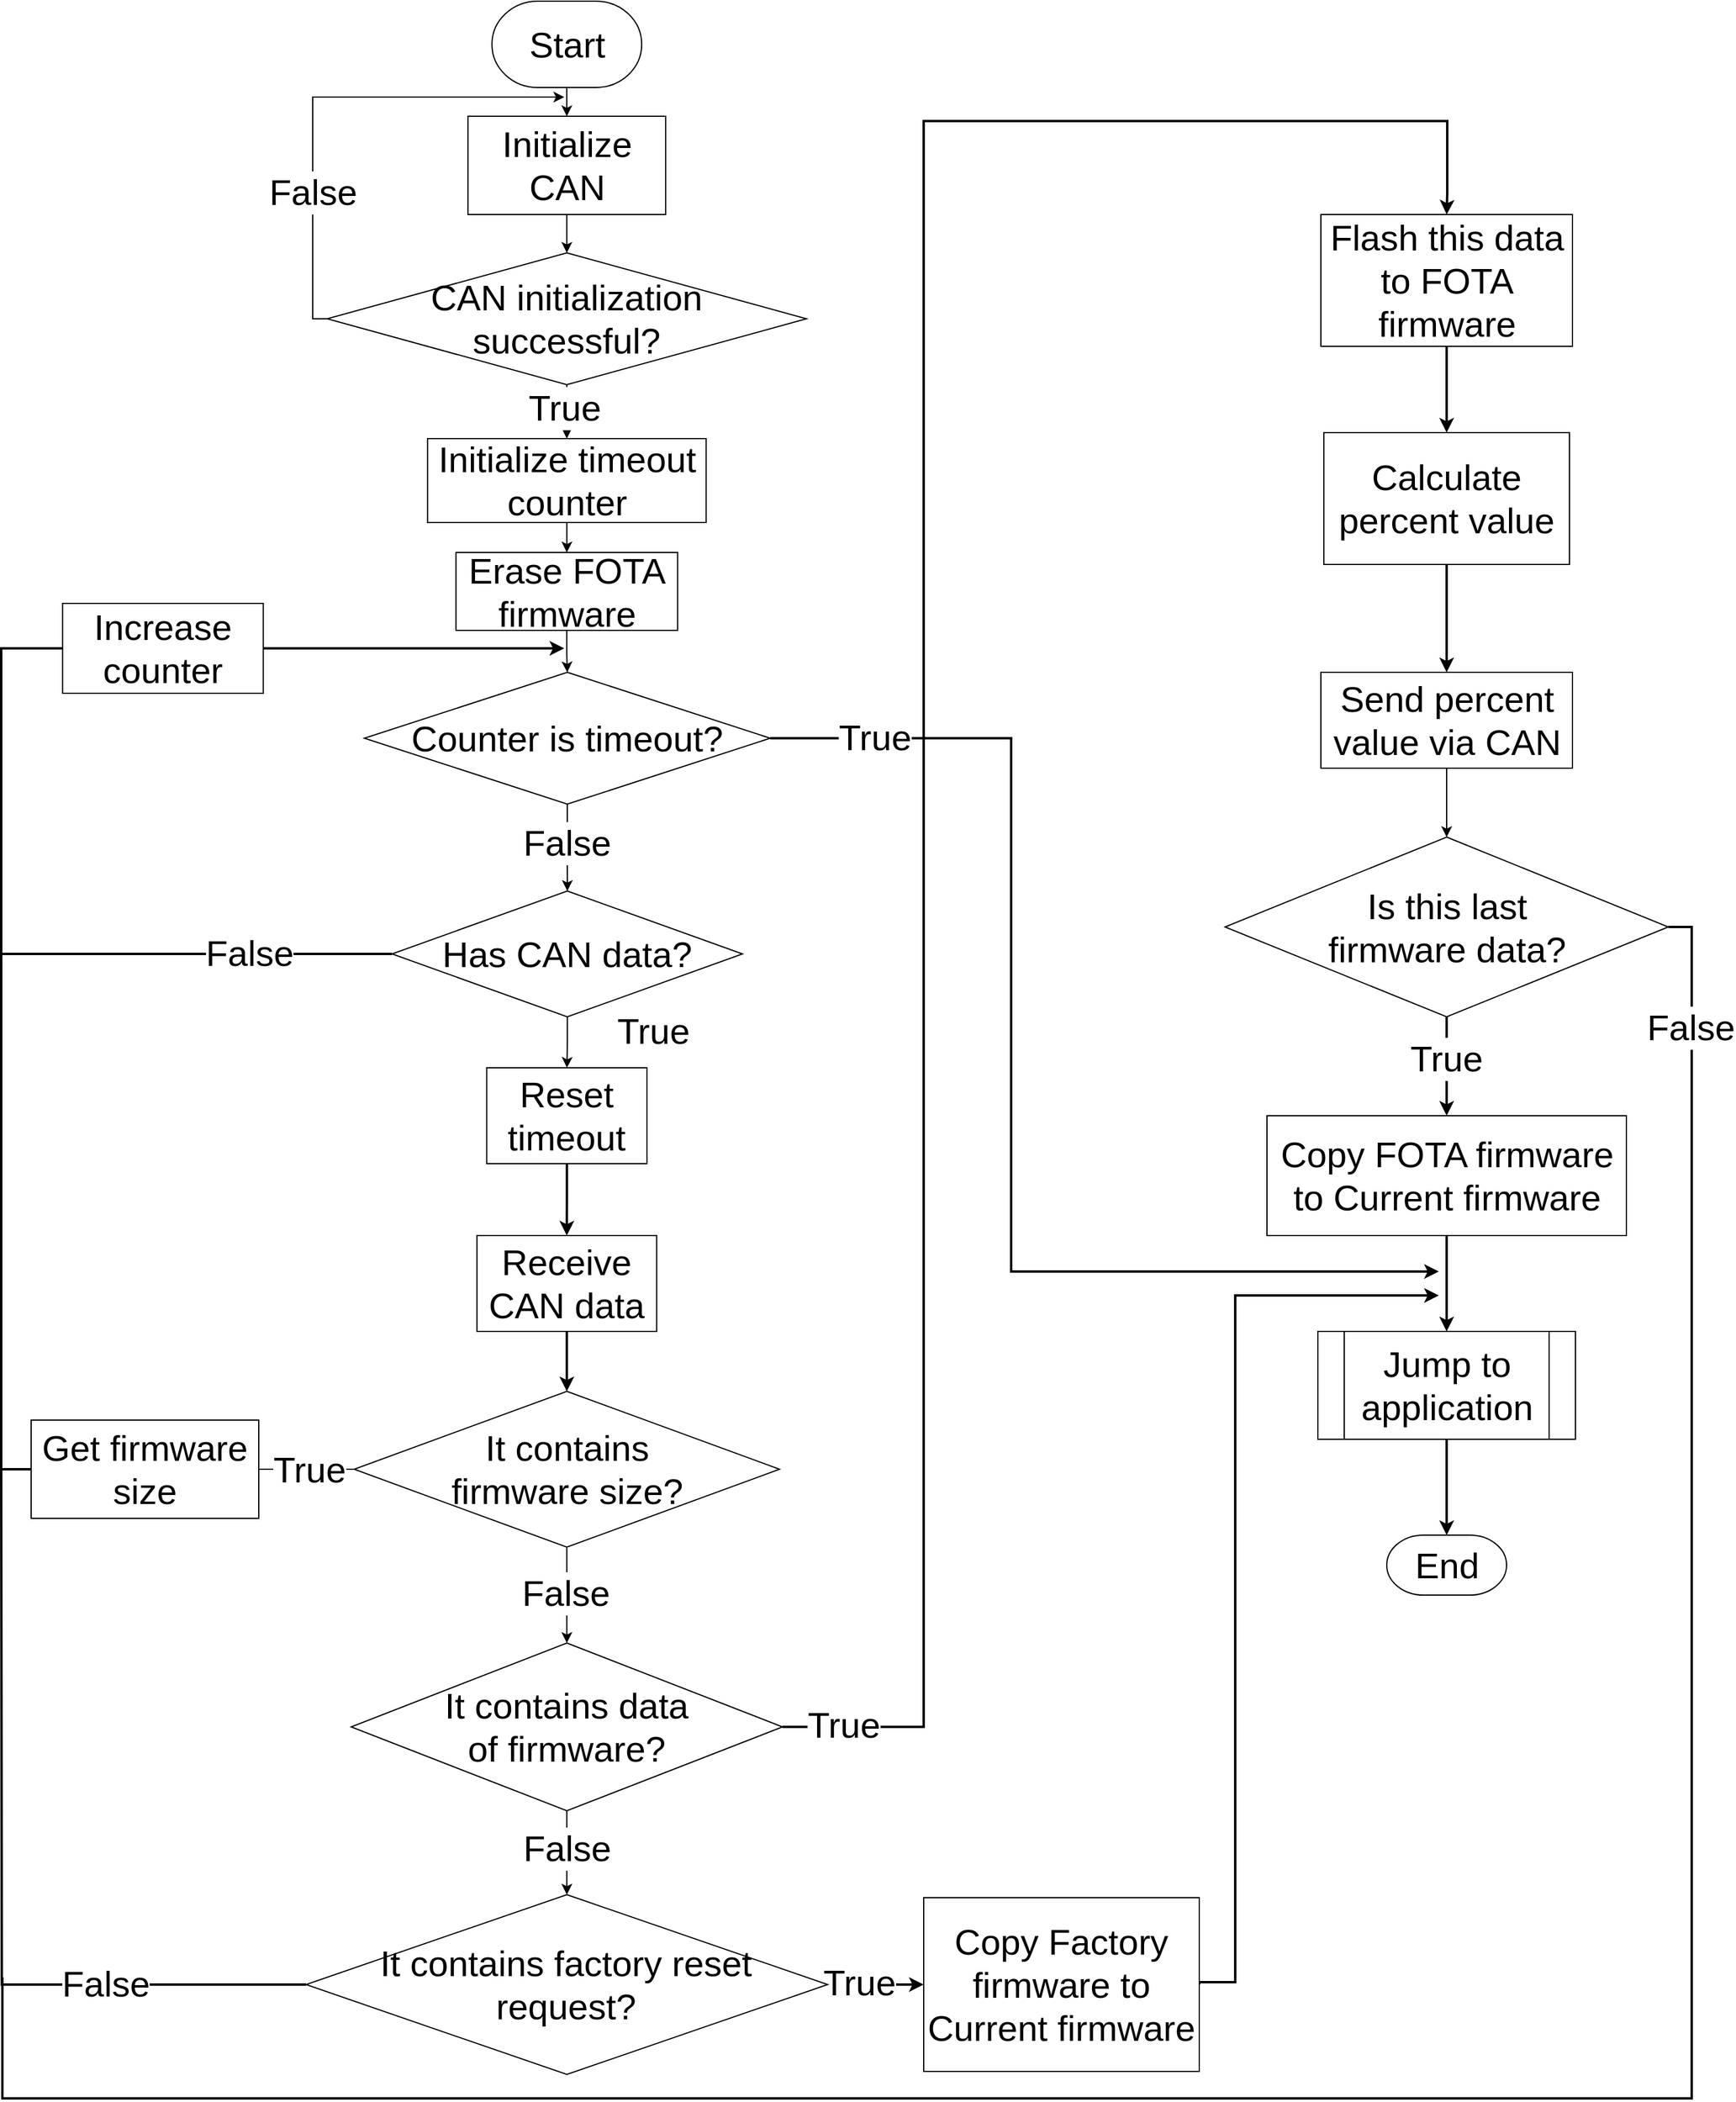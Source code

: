 <mxfile version="24.6.4" type="github" pages="8">
  <diagram name="ECU_Flowchart" id="g0ncL3MHdH6hdmwCsweq">
    <mxGraphModel dx="2200" dy="1170" grid="1" gridSize="10" guides="1" tooltips="1" connect="1" arrows="1" fold="1" page="1" pageScale="1" pageWidth="3300" pageHeight="4681" math="0" shadow="0">
      <root>
        <mxCell id="0" />
        <mxCell id="1" parent="0" />
        <mxCell id="yGtO14_L8htIWSPfFKru-3" value="" style="edgeStyle=orthogonalEdgeStyle;rounded=0;orthogonalLoop=1;jettySize=auto;html=1;fontStyle=0;fontSize=30;" parent="1" source="lJQ5qOvf3uuoS-_8TY2C-1" target="lJQ5qOvf3uuoS-_8TY2C-2" edge="1">
          <mxGeometry relative="1" as="geometry" />
        </mxCell>
        <mxCell id="lJQ5qOvf3uuoS-_8TY2C-1" value="&lt;font style=&quot;font-size: 30px;&quot;&gt;Start&lt;/font&gt;" style="whiteSpace=wrap;html=1;strokeWidth=1;shape=mxgraph.flowchart.terminator;fontSize=30;fontStyle=0;fontFamily=Helvetica;" parent="1" vertex="1">
          <mxGeometry x="979.62" y="10" width="125" height="72" as="geometry" />
        </mxCell>
        <mxCell id="JgS2baNXHZ2gNzre4Ahj-3" style="edgeStyle=orthogonalEdgeStyle;rounded=0;orthogonalLoop=1;jettySize=auto;html=1;exitX=0.5;exitY=1;exitDx=0;exitDy=0;entryX=0.5;entryY=0;entryDx=0;entryDy=0;" parent="1" source="lJQ5qOvf3uuoS-_8TY2C-2" target="JgS2baNXHZ2gNzre4Ahj-1" edge="1">
          <mxGeometry relative="1" as="geometry" />
        </mxCell>
        <mxCell id="lJQ5qOvf3uuoS-_8TY2C-2" value="&lt;font style=&quot;font-size: 30px;&quot;&gt;Initialize CAN&lt;/font&gt;" style="whiteSpace=wrap;html=1;fontSize=30;fontStyle=0;fontFamily=Helvetica;" parent="1" vertex="1">
          <mxGeometry x="959.62" y="106" width="165" height="82" as="geometry" />
        </mxCell>
        <mxCell id="yGtO14_L8htIWSPfFKru-8" value="" style="edgeStyle=orthogonalEdgeStyle;rounded=0;orthogonalLoop=1;jettySize=auto;html=1;fontStyle=0;fontSize=30;" parent="1" source="lJQ5qOvf3uuoS-_8TY2C-4" target="fCJrFA04E1OlTgL_K1EE-7" edge="1">
          <mxGeometry relative="1" as="geometry" />
        </mxCell>
        <mxCell id="yGtO14_L8htIWSPfFKru-31" value="True" style="edgeLabel;html=1;align=center;verticalAlign=middle;resizable=0;points=[];fontSize=30;fontStyle=0" parent="yGtO14_L8htIWSPfFKru-8" vertex="1" connectable="0">
          <mxGeometry x="-0.111" y="1" relative="1" as="geometry">
            <mxPoint x="70" y="-8" as="offset" />
          </mxGeometry>
        </mxCell>
        <mxCell id="yGtO14_L8htIWSPfFKru-25" style="edgeStyle=orthogonalEdgeStyle;rounded=0;orthogonalLoop=1;jettySize=auto;html=1;exitX=0;exitY=0.5;exitDx=0;exitDy=0;exitPerimeter=0;endArrow=none;endFill=0;fontStyle=0;fontSize=30;strokeWidth=2;" parent="1" source="lJQ5qOvf3uuoS-_8TY2C-4" edge="1">
          <mxGeometry relative="1" as="geometry">
            <mxPoint x="570" y="805" as="targetPoint" />
          </mxGeometry>
        </mxCell>
        <mxCell id="yGtO14_L8htIWSPfFKru-30" value="False" style="edgeLabel;html=1;align=center;verticalAlign=middle;resizable=0;points=[];fontSize=30;fontStyle=0" parent="yGtO14_L8htIWSPfFKru-25" vertex="1" connectable="0">
          <mxGeometry x="-0.27" y="-1" relative="1" as="geometry">
            <mxPoint as="offset" />
          </mxGeometry>
        </mxCell>
        <mxCell id="lJQ5qOvf3uuoS-_8TY2C-4" value="Has CAN data?" style="rounded=0;whiteSpace=wrap;html=1;strokeWidth=1;shape=mxgraph.flowchart.decision;fontSize=30;fontStyle=0;fontFamily=Helvetica;" parent="1" vertex="1">
          <mxGeometry x="896.25" y="752.5" width="292.5" height="105" as="geometry" />
        </mxCell>
        <mxCell id="yGtO14_L8htIWSPfFKru-12" value="" style="edgeStyle=orthogonalEdgeStyle;rounded=0;orthogonalLoop=1;jettySize=auto;html=1;fontStyle=0;fontSize=30;endArrow=none;endFill=0;" parent="1" source="lJQ5qOvf3uuoS-_8TY2C-5" target="lJQ5qOvf3uuoS-_8TY2C-6" edge="1">
          <mxGeometry relative="1" as="geometry" />
        </mxCell>
        <mxCell id="yGtO14_L8htIWSPfFKru-32" value="True" style="edgeLabel;html=1;align=center;verticalAlign=middle;resizable=0;points=[];fontSize=30;fontStyle=0" parent="yGtO14_L8htIWSPfFKru-12" vertex="1" connectable="0">
          <mxGeometry x="-0.042" relative="1" as="geometry">
            <mxPoint as="offset" />
          </mxGeometry>
        </mxCell>
        <mxCell id="ZQ8c5Xyfsd8JNJ-Aboq4-3" value="" style="edgeStyle=orthogonalEdgeStyle;rounded=0;orthogonalLoop=1;jettySize=auto;html=1;" parent="1" source="lJQ5qOvf3uuoS-_8TY2C-5" target="lJQ5qOvf3uuoS-_8TY2C-8" edge="1">
          <mxGeometry relative="1" as="geometry" />
        </mxCell>
        <mxCell id="ZQ8c5Xyfsd8JNJ-Aboq4-4" value="False" style="edgeLabel;html=1;align=center;verticalAlign=middle;resizable=0;points=[];fontSize=30;" parent="ZQ8c5Xyfsd8JNJ-Aboq4-3" vertex="1" connectable="0">
          <mxGeometry x="-0.056" y="-1" relative="1" as="geometry">
            <mxPoint as="offset" />
          </mxGeometry>
        </mxCell>
        <mxCell id="lJQ5qOvf3uuoS-_8TY2C-5" value="It contains&lt;br style=&quot;font-size: 30px;&quot;&gt;firmware size?" style="rhombus;whiteSpace=wrap;html=1;fontSize=30;fontStyle=0;fontFamily=Helvetica;" parent="1" vertex="1">
          <mxGeometry x="864.63" y="1170" width="355" height="130" as="geometry" />
        </mxCell>
        <mxCell id="yGtO14_L8htIWSPfFKru-20" style="edgeStyle=orthogonalEdgeStyle;rounded=0;orthogonalLoop=1;jettySize=auto;html=1;exitX=0;exitY=0.5;exitDx=0;exitDy=0;entryX=0;entryY=0.5;entryDx=0;entryDy=0;endArrow=none;endFill=0;fontStyle=0;fontSize=30;strokeWidth=2;" parent="1" source="lJQ5qOvf3uuoS-_8TY2C-6" target="fCJrFA04E1OlTgL_K1EE-47" edge="1">
          <mxGeometry relative="1" as="geometry">
            <Array as="points">
              <mxPoint x="570" y="1235" />
              <mxPoint x="570" y="550" />
            </Array>
          </mxGeometry>
        </mxCell>
        <mxCell id="lJQ5qOvf3uuoS-_8TY2C-6" value="Get firmware size" style="rounded=0;whiteSpace=wrap;html=1;fontSize=30;fontStyle=0;fontFamily=Helvetica;" parent="1" vertex="1">
          <mxGeometry x="595" y="1194" width="190" height="82" as="geometry" />
        </mxCell>
        <mxCell id="yGtO14_L8htIWSPfFKru-19" style="edgeStyle=orthogonalEdgeStyle;rounded=0;orthogonalLoop=1;jettySize=auto;html=1;exitX=1;exitY=0.5;exitDx=0;exitDy=0;fontStyle=0;fontSize=30;strokeWidth=2;entryX=0.5;entryY=0;entryDx=0;entryDy=0;" parent="1" source="lJQ5qOvf3uuoS-_8TY2C-8" target="lJQ5qOvf3uuoS-_8TY2C-9" edge="1">
          <mxGeometry relative="1" as="geometry">
            <Array as="points">
              <mxPoint x="1340" y="1450" />
              <mxPoint x="1340" y="110" />
              <mxPoint x="1777" y="110" />
              <mxPoint x="1777" y="170" />
            </Array>
            <mxPoint x="1800" y="140" as="targetPoint" />
          </mxGeometry>
        </mxCell>
        <mxCell id="yGtO14_L8htIWSPfFKru-35" value="True" style="edgeLabel;html=1;align=center;verticalAlign=middle;resizable=0;points=[];fontSize=30;fontStyle=0" parent="yGtO14_L8htIWSPfFKru-19" vertex="1" connectable="0">
          <mxGeometry x="-0.928" y="2" relative="1" as="geometry">
            <mxPoint x="-20" as="offset" />
          </mxGeometry>
        </mxCell>
        <mxCell id="96BJk-FDsPhYKM3DhWS0-5" style="edgeStyle=orthogonalEdgeStyle;rounded=0;orthogonalLoop=1;jettySize=auto;html=1;exitX=0.5;exitY=1;exitDx=0;exitDy=0;entryX=0.5;entryY=0;entryDx=0;entryDy=0;" edge="1" parent="1" source="lJQ5qOvf3uuoS-_8TY2C-8" target="96BJk-FDsPhYKM3DhWS0-1">
          <mxGeometry relative="1" as="geometry" />
        </mxCell>
        <mxCell id="96BJk-FDsPhYKM3DhWS0-10" value="False" style="edgeLabel;html=1;align=center;verticalAlign=middle;resizable=0;points=[];fontSize=30;" vertex="1" connectable="0" parent="96BJk-FDsPhYKM3DhWS0-5">
          <mxGeometry x="-0.119" relative="1" as="geometry">
            <mxPoint as="offset" />
          </mxGeometry>
        </mxCell>
        <mxCell id="lJQ5qOvf3uuoS-_8TY2C-8" value="It contains data&lt;br style=&quot;font-size: 30px;&quot;&gt;of firmware?" style="rhombus;whiteSpace=wrap;html=1;fontSize=30;fontStyle=0;fontFamily=Helvetica;" parent="1" vertex="1">
          <mxGeometry x="862.13" y="1380" width="360" height="140" as="geometry" />
        </mxCell>
        <mxCell id="yGtO14_L8htIWSPfFKru-13" value="" style="edgeStyle=orthogonalEdgeStyle;rounded=0;orthogonalLoop=1;jettySize=auto;html=1;fontStyle=0;fontSize=30;strokeWidth=2;" parent="1" source="lJQ5qOvf3uuoS-_8TY2C-9" target="fCJrFA04E1OlTgL_K1EE-15" edge="1">
          <mxGeometry relative="1" as="geometry" />
        </mxCell>
        <mxCell id="lJQ5qOvf3uuoS-_8TY2C-9" value="Flash this data to FOTA firmware" style="rounded=0;whiteSpace=wrap;html=1;fontSize=30;fontStyle=0;fontFamily=Helvetica;" parent="1" vertex="1">
          <mxGeometry x="1671.5" y="188" width="210" height="110" as="geometry" />
        </mxCell>
        <mxCell id="yGtO14_L8htIWSPfFKru-18" value="" style="edgeStyle=orthogonalEdgeStyle;rounded=0;orthogonalLoop=1;jettySize=auto;html=1;fontStyle=0;fontSize=30;strokeWidth=2;" parent="1" source="lJQ5qOvf3uuoS-_8TY2C-12" target="giOkMbOp3hleeDVfrWvn-3" edge="1">
          <mxGeometry relative="1" as="geometry" />
        </mxCell>
        <mxCell id="lJQ5qOvf3uuoS-_8TY2C-12" value="Jump to application" style="shape=process;whiteSpace=wrap;html=1;backgroundOutline=1;fontSize=30;fontStyle=0;fontFamily=Helvetica;" parent="1" vertex="1">
          <mxGeometry x="1669" y="1120" width="215" height="90" as="geometry" />
        </mxCell>
        <mxCell id="giOkMbOp3hleeDVfrWvn-3" value="End" style="whiteSpace=wrap;html=1;strokeWidth=1;shape=mxgraph.flowchart.terminator;fontSize=30;fontStyle=0;fontFamily=Helvetica;" parent="1" vertex="1">
          <mxGeometry x="1726.5" y="1290" width="100" height="50" as="geometry" />
        </mxCell>
        <mxCell id="yGtO14_L8htIWSPfFKru-5" value="" style="edgeStyle=orthogonalEdgeStyle;rounded=0;orthogonalLoop=1;jettySize=auto;html=1;fontStyle=0;fontSize=30;" parent="1" source="fCJrFA04E1OlTgL_K1EE-1" target="fCJrFA04E1OlTgL_K1EE-12" edge="1">
          <mxGeometry relative="1" as="geometry" />
        </mxCell>
        <mxCell id="fCJrFA04E1OlTgL_K1EE-1" value="Initialize timeout counter" style="whiteSpace=wrap;html=1;fontSize=30;fontStyle=0;fontFamily=Helvetica;" parent="1" vertex="1">
          <mxGeometry x="925.87" y="375" width="232.5" height="70" as="geometry" />
        </mxCell>
        <mxCell id="yGtO14_L8htIWSPfFKru-7" value="" style="edgeStyle=orthogonalEdgeStyle;rounded=0;orthogonalLoop=1;jettySize=auto;html=1;fontStyle=0;fontSize=30;" parent="1" source="fCJrFA04E1OlTgL_K1EE-4" target="lJQ5qOvf3uuoS-_8TY2C-4" edge="1">
          <mxGeometry relative="1" as="geometry" />
        </mxCell>
        <mxCell id="yGtO14_L8htIWSPfFKru-29" value="False" style="edgeLabel;html=1;align=center;verticalAlign=middle;resizable=0;points=[];fontSize=30;fontStyle=0" parent="yGtO14_L8htIWSPfFKru-7" vertex="1" connectable="0">
          <mxGeometry x="-0.12" y="-1" relative="1" as="geometry">
            <mxPoint as="offset" />
          </mxGeometry>
        </mxCell>
        <mxCell id="yGtO14_L8htIWSPfFKru-24" style="edgeStyle=orthogonalEdgeStyle;rounded=0;orthogonalLoop=1;jettySize=auto;html=1;exitX=1;exitY=0.5;exitDx=0;exitDy=0;exitPerimeter=0;fontStyle=0;fontSize=30;strokeWidth=2;" parent="1" source="fCJrFA04E1OlTgL_K1EE-4" edge="1">
          <mxGeometry relative="1" as="geometry">
            <mxPoint x="1770" y="1070" as="targetPoint" />
            <Array as="points">
              <mxPoint x="1413" y="625" />
              <mxPoint x="1413" y="1070" />
              <mxPoint x="1615" y="1070" />
            </Array>
          </mxGeometry>
        </mxCell>
        <mxCell id="yGtO14_L8htIWSPfFKru-28" value="True" style="edgeLabel;html=1;align=center;verticalAlign=middle;resizable=0;points=[];fontStyle=0;fontSize=30;" parent="yGtO14_L8htIWSPfFKru-24" vertex="1" connectable="0">
          <mxGeometry x="-0.825" y="1" relative="1" as="geometry">
            <mxPoint x="-1" as="offset" />
          </mxGeometry>
        </mxCell>
        <mxCell id="fCJrFA04E1OlTgL_K1EE-4" value="Counter is timeout?" style="whiteSpace=wrap;html=1;strokeWidth=1;shape=mxgraph.flowchart.decision;fontSize=30;fontStyle=0;fontFamily=Helvetica;" parent="1" vertex="1">
          <mxGeometry x="873.13" y="570" width="338.75" height="110" as="geometry" />
        </mxCell>
        <mxCell id="yGtO14_L8htIWSPfFKru-9" value="" style="edgeStyle=orthogonalEdgeStyle;rounded=0;orthogonalLoop=1;jettySize=auto;html=1;fontStyle=0;fontSize=30;strokeWidth=2;" parent="1" source="fCJrFA04E1OlTgL_K1EE-7" target="fCJrFA04E1OlTgL_K1EE-51" edge="1">
          <mxGeometry relative="1" as="geometry" />
        </mxCell>
        <mxCell id="fCJrFA04E1OlTgL_K1EE-7" value="Reset timeout" style="whiteSpace=wrap;html=1;fontSize=30;fontStyle=0;fontFamily=Helvetica;" parent="1" vertex="1">
          <mxGeometry x="975.25" y="900" width="133.75" height="80" as="geometry" />
        </mxCell>
        <mxCell id="yGtO14_L8htIWSPfFKru-6" value="" style="edgeStyle=orthogonalEdgeStyle;rounded=0;orthogonalLoop=1;jettySize=auto;html=1;fontStyle=0;fontSize=30;" parent="1" source="fCJrFA04E1OlTgL_K1EE-12" target="fCJrFA04E1OlTgL_K1EE-4" edge="1">
          <mxGeometry relative="1" as="geometry" />
        </mxCell>
        <mxCell id="fCJrFA04E1OlTgL_K1EE-12" value="Erase FOTA firmware" style="whiteSpace=wrap;html=1;fontSize=30;fontStyle=0;fontFamily=Helvetica;" parent="1" vertex="1">
          <mxGeometry x="949.62" y="470" width="185" height="65" as="geometry" />
        </mxCell>
        <mxCell id="yGtO14_L8htIWSPfFKru-14" value="" style="edgeStyle=orthogonalEdgeStyle;rounded=0;orthogonalLoop=1;jettySize=auto;html=1;fontStyle=0;fontSize=30;strokeWidth=2;" parent="1" source="fCJrFA04E1OlTgL_K1EE-15" target="fCJrFA04E1OlTgL_K1EE-16" edge="1">
          <mxGeometry relative="1" as="geometry" />
        </mxCell>
        <mxCell id="fCJrFA04E1OlTgL_K1EE-15" value="Calculate percent value" style="rounded=0;whiteSpace=wrap;html=1;fontSize=30;fontStyle=0;fontFamily=Helvetica;" parent="1" vertex="1">
          <mxGeometry x="1674" y="370" width="205" height="110" as="geometry" />
        </mxCell>
        <mxCell id="yGtO14_L8htIWSPfFKru-15" value="" style="edgeStyle=orthogonalEdgeStyle;rounded=0;orthogonalLoop=1;jettySize=auto;html=1;fontStyle=0;fontSize=30;" parent="1" source="fCJrFA04E1OlTgL_K1EE-16" target="fCJrFA04E1OlTgL_K1EE-17" edge="1">
          <mxGeometry relative="1" as="geometry" />
        </mxCell>
        <mxCell id="fCJrFA04E1OlTgL_K1EE-16" value="Send percent value via CAN" style="rounded=0;whiteSpace=wrap;html=1;fontSize=30;fontStyle=0;fontFamily=Helvetica;" parent="1" vertex="1">
          <mxGeometry x="1671.5" y="570" width="210" height="80" as="geometry" />
        </mxCell>
        <mxCell id="yGtO14_L8htIWSPfFKru-16" value="" style="edgeStyle=orthogonalEdgeStyle;rounded=0;orthogonalLoop=1;jettySize=auto;html=1;fontStyle=0;fontSize=30;strokeWidth=2;" parent="1" source="fCJrFA04E1OlTgL_K1EE-17" target="fCJrFA04E1OlTgL_K1EE-18" edge="1">
          <mxGeometry relative="1" as="geometry" />
        </mxCell>
        <mxCell id="yGtO14_L8htIWSPfFKru-38" value="True" style="edgeLabel;html=1;align=center;verticalAlign=middle;resizable=0;points=[];fontSize=30;fontStyle=0" parent="yGtO14_L8htIWSPfFKru-16" vertex="1" connectable="0">
          <mxGeometry x="-0.158" y="-1" relative="1" as="geometry">
            <mxPoint as="offset" />
          </mxGeometry>
        </mxCell>
        <mxCell id="96BJk-FDsPhYKM3DhWS0-13" style="edgeStyle=orthogonalEdgeStyle;rounded=0;orthogonalLoop=1;jettySize=auto;html=1;exitX=1;exitY=0.5;exitDx=0;exitDy=0;endArrow=none;endFill=0;strokeWidth=2;" edge="1" parent="1" source="fCJrFA04E1OlTgL_K1EE-17">
          <mxGeometry relative="1" as="geometry">
            <mxPoint x="570" y="1660" as="targetPoint" />
            <Array as="points">
              <mxPoint x="1981" y="783" />
              <mxPoint x="1981" y="1760" />
              <mxPoint x="571" y="1760" />
            </Array>
          </mxGeometry>
        </mxCell>
        <mxCell id="96BJk-FDsPhYKM3DhWS0-14" value="False" style="edgeLabel;html=1;align=center;verticalAlign=middle;resizable=0;points=[];fontSize=30;" vertex="1" connectable="0" parent="96BJk-FDsPhYKM3DhWS0-13">
          <mxGeometry x="-0.917" y="-1" relative="1" as="geometry">
            <mxPoint y="-1" as="offset" />
          </mxGeometry>
        </mxCell>
        <mxCell id="fCJrFA04E1OlTgL_K1EE-17" value="Is this last&lt;br style=&quot;font-size: 30px;&quot;&gt;firmware data?" style="rhombus;whiteSpace=wrap;html=1;fontSize=30;fontStyle=0;fontFamily=Helvetica;" parent="1" vertex="1">
          <mxGeometry x="1591.5" y="707.5" width="370" height="150" as="geometry" />
        </mxCell>
        <mxCell id="yGtO14_L8htIWSPfFKru-17" value="" style="edgeStyle=orthogonalEdgeStyle;rounded=0;orthogonalLoop=1;jettySize=auto;html=1;fontStyle=0;fontSize=30;strokeWidth=2;" parent="1" source="fCJrFA04E1OlTgL_K1EE-18" target="lJQ5qOvf3uuoS-_8TY2C-12" edge="1">
          <mxGeometry relative="1" as="geometry" />
        </mxCell>
        <mxCell id="fCJrFA04E1OlTgL_K1EE-18" value="Copy FOTA firmware to Current firmware" style="rounded=0;whiteSpace=wrap;html=1;fontSize=30;fontStyle=0;fontFamily=Helvetica;" parent="1" vertex="1">
          <mxGeometry x="1626.5" y="940" width="300" height="100" as="geometry" />
        </mxCell>
        <mxCell id="yGtO14_L8htIWSPfFKru-22" style="edgeStyle=orthogonalEdgeStyle;rounded=0;orthogonalLoop=1;jettySize=auto;html=1;exitX=1;exitY=0.5;exitDx=0;exitDy=0;fontStyle=0;fontSize=30;strokeWidth=2;" parent="1" source="fCJrFA04E1OlTgL_K1EE-47" edge="1">
          <mxGeometry relative="1" as="geometry">
            <mxPoint x="1040" y="550" as="targetPoint" />
          </mxGeometry>
        </mxCell>
        <mxCell id="fCJrFA04E1OlTgL_K1EE-47" value="Increase counter" style="whiteSpace=wrap;html=1;fontSize=30;fontStyle=0;fontFamily=Helvetica;" parent="1" vertex="1">
          <mxGeometry x="621.25" y="512.5" width="167.5" height="75" as="geometry" />
        </mxCell>
        <mxCell id="yGtO14_L8htIWSPfFKru-10" value="" style="edgeStyle=orthogonalEdgeStyle;rounded=0;orthogonalLoop=1;jettySize=auto;html=1;fontStyle=0;fontSize=30;strokeWidth=2;" parent="1" source="fCJrFA04E1OlTgL_K1EE-51" target="lJQ5qOvf3uuoS-_8TY2C-5" edge="1">
          <mxGeometry relative="1" as="geometry" />
        </mxCell>
        <mxCell id="fCJrFA04E1OlTgL_K1EE-51" value="Receive CAN data" style="whiteSpace=wrap;html=1;fontSize=30;fontStyle=0;fontFamily=Helvetica;" parent="1" vertex="1">
          <mxGeometry x="967.13" y="1040" width="150" height="80" as="geometry" />
        </mxCell>
        <mxCell id="JgS2baNXHZ2gNzre4Ahj-2" style="edgeStyle=orthogonalEdgeStyle;rounded=0;orthogonalLoop=1;jettySize=auto;html=1;exitX=0;exitY=0.5;exitDx=0;exitDy=0;" parent="1" source="JgS2baNXHZ2gNzre4Ahj-1" edge="1">
          <mxGeometry relative="1" as="geometry">
            <mxPoint x="1040" y="90" as="targetPoint" />
            <Array as="points">
              <mxPoint x="830" y="275" />
              <mxPoint x="830" y="90" />
            </Array>
          </mxGeometry>
        </mxCell>
        <mxCell id="JgS2baNXHZ2gNzre4Ahj-6" value="False" style="edgeLabel;html=1;align=center;verticalAlign=middle;resizable=0;points=[];fontSize=30;" parent="JgS2baNXHZ2gNzre4Ahj-2" vertex="1" connectable="0">
          <mxGeometry x="-0.417" relative="1" as="geometry">
            <mxPoint as="offset" />
          </mxGeometry>
        </mxCell>
        <mxCell id="JgS2baNXHZ2gNzre4Ahj-4" style="edgeStyle=orthogonalEdgeStyle;rounded=0;orthogonalLoop=1;jettySize=auto;html=1;exitX=0.5;exitY=1;exitDx=0;exitDy=0;entryX=0.5;entryY=0;entryDx=0;entryDy=0;" parent="1" source="JgS2baNXHZ2gNzre4Ahj-1" target="fCJrFA04E1OlTgL_K1EE-1" edge="1">
          <mxGeometry relative="1" as="geometry" />
        </mxCell>
        <mxCell id="JgS2baNXHZ2gNzre4Ahj-5" value="True" style="edgeLabel;html=1;align=center;verticalAlign=middle;resizable=0;points=[];fontSize=30;" parent="JgS2baNXHZ2gNzre4Ahj-4" vertex="1" connectable="0">
          <mxGeometry x="-0.181" y="-2" relative="1" as="geometry">
            <mxPoint as="offset" />
          </mxGeometry>
        </mxCell>
        <mxCell id="JgS2baNXHZ2gNzre4Ahj-1" value="CAN initialization&lt;br style=&quot;font-size: 30px;&quot;&gt;successful?" style="rhombus;whiteSpace=wrap;html=1;fontSize=30;" parent="1" vertex="1">
          <mxGeometry x="842.12" y="220" width="400" height="110" as="geometry" />
        </mxCell>
        <mxCell id="96BJk-FDsPhYKM3DhWS0-7" style="edgeStyle=orthogonalEdgeStyle;rounded=0;orthogonalLoop=1;jettySize=auto;html=1;exitX=0;exitY=0.5;exitDx=0;exitDy=0;strokeWidth=2;endArrow=none;endFill=0;" edge="1" parent="1" source="96BJk-FDsPhYKM3DhWS0-1">
          <mxGeometry relative="1" as="geometry">
            <mxPoint x="570" y="1230" as="targetPoint" />
          </mxGeometry>
        </mxCell>
        <mxCell id="96BJk-FDsPhYKM3DhWS0-11" value="False" style="edgeLabel;html=1;align=center;verticalAlign=middle;resizable=0;points=[];fontSize=30;" vertex="1" connectable="0" parent="96BJk-FDsPhYKM3DhWS0-7">
          <mxGeometry x="-0.517" y="-1" relative="1" as="geometry">
            <mxPoint x="-1" as="offset" />
          </mxGeometry>
        </mxCell>
        <mxCell id="96BJk-FDsPhYKM3DhWS0-9" value="" style="edgeStyle=orthogonalEdgeStyle;rounded=0;orthogonalLoop=1;jettySize=auto;html=1;strokeWidth=2;" edge="1" parent="1" source="96BJk-FDsPhYKM3DhWS0-1" target="96BJk-FDsPhYKM3DhWS0-2">
          <mxGeometry relative="1" as="geometry" />
        </mxCell>
        <mxCell id="96BJk-FDsPhYKM3DhWS0-12" value="True" style="edgeLabel;html=1;align=center;verticalAlign=middle;resizable=0;points=[];fontSize=30;" vertex="1" connectable="0" parent="96BJk-FDsPhYKM3DhWS0-9">
          <mxGeometry x="-0.357" y="2" relative="1" as="geometry">
            <mxPoint as="offset" />
          </mxGeometry>
        </mxCell>
        <mxCell id="96BJk-FDsPhYKM3DhWS0-1" value="It contains factory reset request?" style="rhombus;whiteSpace=wrap;html=1;fontSize=30;fontStyle=0;fontFamily=Helvetica;" vertex="1" parent="1">
          <mxGeometry x="824.45" y="1590" width="435.37" height="150" as="geometry" />
        </mxCell>
        <mxCell id="96BJk-FDsPhYKM3DhWS0-4" style="edgeStyle=orthogonalEdgeStyle;rounded=0;orthogonalLoop=1;jettySize=auto;html=1;exitX=1;exitY=0.5;exitDx=0;exitDy=0;strokeWidth=2;" edge="1" parent="1" source="96BJk-FDsPhYKM3DhWS0-2">
          <mxGeometry relative="1" as="geometry">
            <mxPoint x="1770" y="1090" as="targetPoint" />
            <Array as="points">
              <mxPoint x="1600" y="1663" />
              <mxPoint x="1600" y="1090" />
            </Array>
          </mxGeometry>
        </mxCell>
        <mxCell id="96BJk-FDsPhYKM3DhWS0-2" value="Copy Factory firmware to Current firmware" style="rounded=0;whiteSpace=wrap;html=1;fontSize=30;fontStyle=0;fontFamily=Helvetica;" vertex="1" parent="1">
          <mxGeometry x="1340" y="1592.5" width="230" height="145" as="geometry" />
        </mxCell>
      </root>
    </mxGraphModel>
  </diagram>
  <diagram id="LQ2ObDcqqwT7w7hI3hI6" name="ATMEGA">
    <mxGraphModel dx="880" dy="468" grid="1" gridSize="10" guides="1" tooltips="1" connect="1" arrows="1" fold="1" page="1" pageScale="1" pageWidth="3300" pageHeight="4681" math="0" shadow="0">
      <root>
        <mxCell id="0" />
        <mxCell id="1" parent="0" />
        <mxCell id="Tbp9eoXFk447Uqnw9BZA-1" value="" style="edgeStyle=orthogonalEdgeStyle;rounded=0;orthogonalLoop=1;jettySize=auto;html=1;" parent="1" source="Tbp9eoXFk447Uqnw9BZA-2" target="Tbp9eoXFk447Uqnw9BZA-5" edge="1">
          <mxGeometry relative="1" as="geometry" />
        </mxCell>
        <mxCell id="Tbp9eoXFk447Uqnw9BZA-2" value="Bắt đầu" style="ellipse;whiteSpace=wrap;html=1;" parent="1" vertex="1">
          <mxGeometry x="130" y="130" width="100" height="50" as="geometry" />
        </mxCell>
        <mxCell id="Tbp9eoXFk447Uqnw9BZA-3" value="jump to app_STM32" style="text;html=1;align=center;verticalAlign=middle;whiteSpace=wrap;rounded=0;" parent="1" vertex="1">
          <mxGeometry x="150" y="90" width="60" height="30" as="geometry" />
        </mxCell>
        <mxCell id="Tbp9eoXFk447Uqnw9BZA-4" value="" style="edgeStyle=orthogonalEdgeStyle;rounded=0;orthogonalLoop=1;jettySize=auto;html=1;" parent="1" source="Tbp9eoXFk447Uqnw9BZA-5" target="Tbp9eoXFk447Uqnw9BZA-7" edge="1">
          <mxGeometry relative="1" as="geometry" />
        </mxCell>
        <mxCell id="Tbp9eoXFk447Uqnw9BZA-5" value="Lấy địa chỉ của Firmware cần nhảy đến" style="whiteSpace=wrap;html=1;" parent="1" vertex="1">
          <mxGeometry x="120" y="220" width="120" height="60" as="geometry" />
        </mxCell>
        <mxCell id="Tbp9eoXFk447Uqnw9BZA-6" value="" style="edgeStyle=orthogonalEdgeStyle;rounded=0;orthogonalLoop=1;jettySize=auto;html=1;" parent="1" source="Tbp9eoXFk447Uqnw9BZA-7" target="Tbp9eoXFk447Uqnw9BZA-9" edge="1">
          <mxGeometry relative="1" as="geometry" />
        </mxCell>
        <mxCell id="Tbp9eoXFk447Uqnw9BZA-7" value="Hủy kích hoạt các ngắt" style="whiteSpace=wrap;html=1;" parent="1" vertex="1">
          <mxGeometry x="120" y="320" width="120" height="60" as="geometry" />
        </mxCell>
        <mxCell id="Tbp9eoXFk447Uqnw9BZA-8" value="" style="edgeStyle=orthogonalEdgeStyle;rounded=0;orthogonalLoop=1;jettySize=auto;html=1;" parent="1" source="Tbp9eoXFk447Uqnw9BZA-9" target="Tbp9eoXFk447Uqnw9BZA-11" edge="1">
          <mxGeometry relative="1" as="geometry" />
        </mxCell>
        <mxCell id="Tbp9eoXFk447Uqnw9BZA-9" value="set giá trị cho MSP và thanh ghi&lt;div&gt;SCB_VTOR&amp;nbsp;&lt;/div&gt;" style="whiteSpace=wrap;html=1;" parent="1" vertex="1">
          <mxGeometry x="120" y="420" width="120" height="60" as="geometry" />
        </mxCell>
        <mxCell id="Tbp9eoXFk447Uqnw9BZA-10" value="" style="edgeStyle=orthogonalEdgeStyle;rounded=0;orthogonalLoop=1;jettySize=auto;html=1;" parent="1" source="Tbp9eoXFk447Uqnw9BZA-11" target="Tbp9eoXFk447Uqnw9BZA-12" edge="1">
          <mxGeometry relative="1" as="geometry" />
        </mxCell>
        <mxCell id="Tbp9eoXFk447Uqnw9BZA-11" value="Reset lại chương trình" style="whiteSpace=wrap;html=1;" parent="1" vertex="1">
          <mxGeometry x="120" y="520" width="120" height="60" as="geometry" />
        </mxCell>
        <mxCell id="Tbp9eoXFk447Uqnw9BZA-12" value="Kết thúc" style="ellipse;whiteSpace=wrap;html=1;" parent="1" vertex="1">
          <mxGeometry x="130" y="620" width="100" height="50" as="geometry" />
        </mxCell>
      </root>
    </mxGraphModel>
  </diagram>
  <diagram id="5PUn5tzhk7PfRWtxbkhp" name="FOTA__CONNECT_UML">
    <mxGraphModel dx="1089" dy="720" grid="1" gridSize="10" guides="1" tooltips="1" connect="1" arrows="1" fold="1" page="1" pageScale="1" pageWidth="3300" pageHeight="4681" math="0" shadow="0">
      <root>
        <mxCell id="0" />
        <mxCell id="1" parent="0" />
        <mxCell id="U-iPN0bePtq6pKS4jtR0-1" value="cloudUrl" style="swimlane;fontStyle=1;align=center;verticalAlign=top;childLayout=stackLayout;horizontal=1;startSize=26;horizontalStack=0;resizeParent=1;resizeParentMax=0;resizeLast=0;collapsible=1;marginBottom=0;whiteSpace=wrap;html=1;" parent="1" vertex="1">
          <mxGeometry x="470" y="1445" width="490" height="80" as="geometry" />
        </mxCell>
        <mxCell id="U-iPN0bePtq6pKS4jtR0-4" value="&lt;div&gt;+getCURL(ECU ecu, typeURL type,std::string filename=&quot;&quot;, std::string suffixes = &quot;&quot;): string&lt;br&gt;&lt;/div&gt;- enumToDownloadString(ECU ecu): string" style="text;strokeColor=none;fillColor=none;align=left;verticalAlign=top;spacingLeft=4;spacingRight=4;overflow=hidden;rotatable=0;points=[[0,0.5],[1,0.5]];portConstraint=eastwest;whiteSpace=wrap;html=1;" parent="U-iPN0bePtq6pKS4jtR0-1" vertex="1">
          <mxGeometry y="26" width="490" height="54" as="geometry" />
        </mxCell>
        <mxCell id="U-iPN0bePtq6pKS4jtR0-5" value="jsonKey" style="swimlane;fontStyle=1;align=center;verticalAlign=top;childLayout=stackLayout;horizontal=1;startSize=26;horizontalStack=0;resizeParent=1;resizeParentMax=0;resizeLast=0;collapsible=1;marginBottom=0;whiteSpace=wrap;html=1;" parent="1" vertex="1">
          <mxGeometry x="70" y="780" width="380" height="190" as="geometry" />
        </mxCell>
        <mxCell id="U-iPN0bePtq6pKS4jtR0-6" value="- PrivateKey: string&lt;div&gt;- ProjectID: string&lt;/div&gt;&lt;div&gt;- Token: string&lt;/div&gt;" style="text;strokeColor=none;fillColor=none;align=left;verticalAlign=top;spacingLeft=4;spacingRight=4;overflow=hidden;rotatable=0;points=[[0,0.5],[1,0.5]];portConstraint=eastwest;whiteSpace=wrap;html=1;" parent="U-iPN0bePtq6pKS4jtR0-5" vertex="1">
          <mxGeometry y="26" width="380" height="54" as="geometry" />
        </mxCell>
        <mxCell id="U-iPN0bePtq6pKS4jtR0-7" value="" style="line;strokeWidth=1;fillColor=none;align=left;verticalAlign=middle;spacingTop=-1;spacingLeft=3;spacingRight=3;rotatable=0;labelPosition=right;points=[];portConstraint=eastwest;strokeColor=inherit;" parent="U-iPN0bePtq6pKS4jtR0-5" vertex="1">
          <mxGeometry y="80" width="380" height="8" as="geometry" />
        </mxCell>
        <mxCell id="U-iPN0bePtq6pKS4jtR0-8" value="+&amp;nbsp;getDownloadToken(const std::string&amp;amp; jsonString): string&lt;div&gt;+&amp;nbsp;handleFirebaseJson(const std::string&amp;amp; serviceAccountFile): void&lt;/div&gt;&lt;div&gt;+&amp;nbsp;handleFirebaseToken(const std::string&amp;amp; serviceAccountFile): void&lt;/div&gt;&lt;div&gt;+&amp;nbsp;getProjectID(): string&lt;/div&gt;&lt;div&gt;+&amp;nbsp;getPrivateKey(): string&lt;/div&gt;&lt;div&gt;+&amp;nbsp;getToken(): string&lt;/div&gt;" style="text;strokeColor=none;fillColor=none;align=left;verticalAlign=top;spacingLeft=4;spacingRight=4;overflow=hidden;rotatable=0;points=[[0,0.5],[1,0.5]];portConstraint=eastwest;whiteSpace=wrap;html=1;" parent="U-iPN0bePtq6pKS4jtR0-5" vertex="1">
          <mxGeometry y="88" width="380" height="102" as="geometry" />
        </mxCell>
        <mxCell id="U-iPN0bePtq6pKS4jtR0-9" value="restAdapter" style="swimlane;fontStyle=1;align=center;verticalAlign=top;childLayout=stackLayout;horizontal=1;startSize=26;horizontalStack=0;resizeParent=1;resizeParentMax=0;resizeLast=0;collapsible=1;marginBottom=0;whiteSpace=wrap;html=1;" parent="1" vertex="1">
          <mxGeometry x="70" y="600" width="570" height="120" as="geometry">
            <mxRectangle x="70" y="600" width="100" height="30" as="alternateBounds" />
          </mxGeometry>
        </mxCell>
        <mxCell id="U-iPN0bePtq6pKS4jtR0-12" value="&lt;div&gt;&lt;div&gt;+ handleRequest(std::string&amp;amp; url, std::string* responeString = nullptr, FILE *stream = nullptr): CURLcode&amp;nbsp;&lt;/div&gt;&lt;div&gt;+ writeFirebase(std::string path, std::string key, std::string value): bool&lt;/div&gt;&lt;/div&gt;&lt;div&gt;- capture_data(void *ptr, size_t size,&amp;nbsp;&lt;span style=&quot;background-color: initial;&quot;&gt;size_t nmemb, void *userp): size_t&lt;/span&gt;&lt;/div&gt;&lt;div&gt;- write_data(void *ptr, size_t size, size_t nmemb, FILE *stream): size_t&lt;/div&gt;&lt;div&gt;- skipResponse(void *contents, size_t size, size_t nmemb, void *userp);: size_t&lt;/div&gt;&lt;div&gt;&lt;br&gt;&lt;/div&gt;" style="text;strokeColor=none;fillColor=none;align=left;verticalAlign=top;spacingLeft=4;spacingRight=4;overflow=hidden;rotatable=0;points=[[0,0.5],[1,0.5]];portConstraint=eastwest;whiteSpace=wrap;html=1;" parent="U-iPN0bePtq6pKS4jtR0-9" vertex="1">
          <mxGeometry y="26" width="570" height="94" as="geometry" />
        </mxCell>
        <mxCell id="U-iPN0bePtq6pKS4jtR0-14" value="fotaDownload" style="swimlane;fontStyle=1;align=center;verticalAlign=top;childLayout=stackLayout;horizontal=1;startSize=26;horizontalStack=0;resizeParent=1;resizeParentMax=0;resizeLast=0;collapsible=1;marginBottom=0;whiteSpace=wrap;html=1;" parent="1" vertex="1">
          <mxGeometry x="260" y="200" width="380" height="170" as="geometry" />
        </mxCell>
        <mxCell id="U-iPN0bePtq6pKS4jtR0-17" value="&lt;div&gt;&lt;span style=&quot;background-color: initial;&quot;&gt;+ getNameFirmware(std::string&amp;amp; nameFirmware): Status&lt;/span&gt;&lt;br&gt;&lt;/div&gt;&lt;div&gt;+ download(ECU ecu, std::string&amp;amp; fileName, std::string&amp;amp; path): Status&lt;/div&gt;&lt;div&gt;+ updateFirmwareList(std::string&amp;amp; newName): bool&lt;/div&gt;&lt;div&gt;+ setfirmwareMetadata(std::string&amp;amp; firmwareMetadata): void&lt;/div&gt;&lt;div&gt;+ resetUpdateFieldFirebase(): bool&lt;/div&gt;&lt;div&gt;+ updateMCUStatus(std::string&amp;amp; ecu, std::string&amp;amp;&amp;amp; status): bool&lt;/div&gt;&lt;div&gt;+ updatePercent(std::string&amp;amp; ecu, std::string&amp;amp; percent): bool&lt;/div&gt;&lt;div&gt;&lt;div&gt;- getECUName(std::string&amp;amp; nameFirmware): string&lt;/div&gt;&lt;div&gt;- getFirmwareVersion(std::string&amp;amp; nameFirmware): string&lt;/div&gt;&lt;/div&gt;&lt;div&gt;&lt;br&gt;&lt;/div&gt;" style="text;strokeColor=none;fillColor=none;align=left;verticalAlign=top;spacingLeft=4;spacingRight=4;overflow=hidden;rotatable=0;points=[[0,0.5],[1,0.5]];portConstraint=eastwest;whiteSpace=wrap;html=1;" parent="U-iPN0bePtq6pKS4jtR0-14" vertex="1">
          <mxGeometry y="26" width="380" height="144" as="geometry" />
        </mxCell>
        <mxCell id="U-iPN0bePtq6pKS4jtR0-18" value="fotaConnectApp" style="swimlane;fontStyle=1;align=center;verticalAlign=top;childLayout=stackLayout;horizontal=1;startSize=26;horizontalStack=0;resizeParent=1;resizeParentMax=0;resizeLast=0;collapsible=1;marginBottom=0;whiteSpace=wrap;html=1;" parent="1" vertex="1">
          <mxGeometry x="750" y="800" width="300" height="390" as="geometry" />
        </mxCell>
        <mxCell id="U-iPN0bePtq6pKS4jtR0-19" value="&lt;div&gt;- fotaStorage: string&lt;/div&gt;&lt;div&gt;- fifoECU: string&lt;/div&gt;&lt;div&gt;- fifoFlash: string&lt;/div&gt;&lt;div&gt;- fifoPercent: string&lt;/div&gt;&lt;div&gt;- firmwareDir:&amp;nbsp; string&lt;/div&gt;&lt;div&gt;- firmwaresMetadataFile: string&lt;/div&gt;&lt;div&gt;- jsonkeyFile: string&lt;/div&gt;&lt;div&gt;- tokenFile: string&lt;/div&gt;&lt;div&gt;- percentBuf: string&lt;/div&gt;&lt;div&gt;- ecuPercentList: map&amp;lt;string, vector&amp;lt;string&amp;gt;&amp;gt;&lt;/div&gt;&lt;div&gt;- ecuUpdateList: queue &amp;lt;string&amp;gt;&lt;/div&gt;" style="text;strokeColor=none;fillColor=none;align=left;verticalAlign=top;spacingLeft=4;spacingRight=4;overflow=hidden;rotatable=0;points=[[0,0.5],[1,0.5]];portConstraint=eastwest;whiteSpace=wrap;html=1;" parent="U-iPN0bePtq6pKS4jtR0-18" vertex="1">
          <mxGeometry y="26" width="300" height="184" as="geometry" />
        </mxCell>
        <mxCell id="U-iPN0bePtq6pKS4jtR0-20" value="" style="line;strokeWidth=1;fillColor=none;align=left;verticalAlign=middle;spacingTop=-1;spacingLeft=3;spacingRight=3;rotatable=0;labelPosition=right;points=[];portConstraint=eastwest;strokeColor=inherit;" parent="U-iPN0bePtq6pKS4jtR0-18" vertex="1">
          <mxGeometry y="210" width="300" height="8" as="geometry" />
        </mxCell>
        <mxCell id="U-iPN0bePtq6pKS4jtR0-21" value="&lt;div&gt;+fotaConnectApp():&lt;/div&gt;&lt;div&gt;+signalHandler(): void&lt;span style=&quot;background-color: initial;&quot;&gt;&amp;nbsp;&lt;/span&gt;&lt;/div&gt;&lt;div&gt;+start(): void&lt;/div&gt;&lt;div&gt;+ECUtoString(ECU ecu): string&lt;/div&gt;&lt;div&gt;+stringToECU(string&amp;amp; ec): ECU&lt;/div&gt;&lt;div&gt;+ECU_StatustoString(ECU_Status status): string&lt;/div&gt;&lt;div&gt;+handlefifoPercent(): void&lt;/div&gt;&lt;div&gt;+updateECUPercentList(): void&lt;/div&gt;&lt;div&gt;+handleUpdateTrigger(): void&lt;/div&gt;&lt;div&gt;&lt;div&gt;- writeFifoPipe(): bool&lt;/div&gt;&lt;div&gt;- readFifoPipe(): bool&lt;/div&gt;&lt;/div&gt;" style="text;strokeColor=none;fillColor=none;align=left;verticalAlign=top;spacingLeft=4;spacingRight=4;overflow=hidden;rotatable=0;points=[[0,0.5],[1,0.5]];portConstraint=eastwest;whiteSpace=wrap;html=1;" parent="U-iPN0bePtq6pKS4jtR0-18" vertex="1">
          <mxGeometry y="218" width="300" height="172" as="geometry" />
        </mxCell>
        <mxCell id="sG0uhwTO8lMNHaUTbeKP-6" value="&lt;span style=&quot;font-weight: 400;&quot;&gt;«enumeration»&lt;/span&gt;&lt;div&gt;ECU&lt;/div&gt;" style="swimlane;fontStyle=1;align=center;verticalAlign=top;childLayout=stackLayout;horizontal=1;startSize=35;horizontalStack=0;resizeParent=1;resizeParentMax=0;resizeLast=0;collapsible=1;marginBottom=0;whiteSpace=wrap;html=1;" vertex="1" parent="1">
          <mxGeometry x="260" y="1390" width="120" height="85" as="geometry" />
        </mxCell>
        <mxCell id="sG0uhwTO8lMNHaUTbeKP-9" value="&lt;b&gt;ESP32 = 0&lt;/b&gt;&lt;div&gt;&lt;b&gt;ATMEGA328P = 1&lt;/b&gt;&lt;/div&gt;&lt;div&gt;&lt;b&gt;STM32 = 2&lt;/b&gt;&lt;/div&gt;" style="text;strokeColor=none;fillColor=none;align=left;verticalAlign=top;spacingLeft=4;spacingRight=4;overflow=hidden;rotatable=0;points=[[0,0.5],[1,0.5]];portConstraint=eastwest;whiteSpace=wrap;html=1;" vertex="1" parent="sG0uhwTO8lMNHaUTbeKP-6">
          <mxGeometry y="35" width="120" height="50" as="geometry" />
        </mxCell>
        <mxCell id="sG0uhwTO8lMNHaUTbeKP-14" style="rounded=0;orthogonalLoop=1;jettySize=auto;html=1;exitX=1;exitY=0.5;exitDx=0;exitDy=0;" edge="1" parent="1" source="sG0uhwTO8lMNHaUTbeKP-11">
          <mxGeometry relative="1" as="geometry">
            <mxPoint x="470" y="1485" as="targetPoint" />
          </mxGeometry>
        </mxCell>
        <mxCell id="sG0uhwTO8lMNHaUTbeKP-11" value="&lt;span style=&quot;font-weight: 400;&quot;&gt;«enumeration»&lt;/span&gt;&lt;div&gt;typeURL&lt;/div&gt;" style="swimlane;fontStyle=1;align=center;verticalAlign=top;childLayout=stackLayout;horizontal=1;startSize=35;horizontalStack=0;resizeParent=1;resizeParentMax=0;resizeLast=0;collapsible=1;marginBottom=0;whiteSpace=wrap;html=1;" vertex="1" parent="1">
          <mxGeometry x="260" y="1505" width="120" height="70" as="geometry" />
        </mxCell>
        <mxCell id="sG0uhwTO8lMNHaUTbeKP-12" value="&lt;b&gt;METADATA = 0&lt;/b&gt;&lt;div&gt;&lt;b&gt;DATA = 1&lt;/b&gt;&lt;/div&gt;" style="text;strokeColor=none;fillColor=none;align=left;verticalAlign=top;spacingLeft=4;spacingRight=4;overflow=hidden;rotatable=0;points=[[0,0.5],[1,0.5]];portConstraint=eastwest;whiteSpace=wrap;html=1;" vertex="1" parent="sG0uhwTO8lMNHaUTbeKP-11">
          <mxGeometry y="35" width="120" height="35" as="geometry" />
        </mxCell>
        <mxCell id="sG0uhwTO8lMNHaUTbeKP-13" style="rounded=0;orthogonalLoop=1;jettySize=auto;html=1;exitX=1;exitY=0.5;exitDx=0;exitDy=0;entryX=0;entryY=0.5;entryDx=0;entryDy=0;" edge="1" parent="1" source="sG0uhwTO8lMNHaUTbeKP-9" target="U-iPN0bePtq6pKS4jtR0-1">
          <mxGeometry relative="1" as="geometry" />
        </mxCell>
        <mxCell id="sG0uhwTO8lMNHaUTbeKP-16" value="&lt;span style=&quot;font-weight: 400;&quot;&gt;«enumeration»&lt;/span&gt;&lt;div&gt;&lt;span style=&quot;text-align: left;&quot;&gt;Status&lt;/span&gt;&lt;br&gt;&lt;/div&gt;" style="swimlane;fontStyle=1;align=center;verticalAlign=top;childLayout=stackLayout;horizontal=1;startSize=35;horizontalStack=0;resizeParent=1;resizeParentMax=0;resizeLast=0;collapsible=1;marginBottom=0;whiteSpace=wrap;html=1;" vertex="1" parent="1">
          <mxGeometry x="80" y="250" width="120" height="70" as="geometry" />
        </mxCell>
        <mxCell id="sG0uhwTO8lMNHaUTbeKP-17" value="&lt;div&gt;&lt;b style=&quot;background-color: initial;&quot;&gt;OK = 0&lt;/b&gt;&lt;/div&gt;&lt;div&gt;&lt;b&gt;ERROR = 1&lt;/b&gt;&lt;/div&gt;" style="text;strokeColor=none;fillColor=none;align=left;verticalAlign=top;spacingLeft=4;spacingRight=4;overflow=hidden;rotatable=0;points=[[0,0.5],[1,0.5]];portConstraint=eastwest;whiteSpace=wrap;html=1;" vertex="1" parent="sG0uhwTO8lMNHaUTbeKP-16">
          <mxGeometry y="35" width="120" height="35" as="geometry" />
        </mxCell>
        <mxCell id="sG0uhwTO8lMNHaUTbeKP-18" value="" style="endArrow=classic;endFill=1;html=1;rounded=0;" edge="1" parent="1">
          <mxGeometry width="160" relative="1" as="geometry">
            <mxPoint x="200" y="284.93" as="sourcePoint" />
            <mxPoint x="260" y="285" as="targetPoint" />
          </mxGeometry>
        </mxCell>
        <mxCell id="sG0uhwTO8lMNHaUTbeKP-19" value="Verification" style="swimlane;fontStyle=1;align=center;verticalAlign=top;childLayout=stackLayout;horizontal=1;startSize=26;horizontalStack=0;resizeParent=1;resizeParentMax=0;resizeLast=0;collapsible=1;marginBottom=0;whiteSpace=wrap;html=1;" vertex="1" parent="1">
          <mxGeometry x="850" y="590" width="270" height="60" as="geometry" />
        </mxCell>
        <mxCell id="sG0uhwTO8lMNHaUTbeKP-22" value="&lt;div&gt;+ checkNewestState(std::string&amp;amp; fileName): bool&lt;/div&gt;&lt;div&gt;+ checkExistFile(std::string&amp;amp; fileName, std::string&amp;amp; storagePath): bool&lt;/div&gt;" style="text;strokeColor=none;fillColor=none;align=left;verticalAlign=top;spacingLeft=4;spacingRight=4;overflow=hidden;rotatable=0;points=[[0,0.5],[1,0.5]];portConstraint=eastwest;whiteSpace=wrap;html=1;" vertex="1" parent="sG0uhwTO8lMNHaUTbeKP-19">
          <mxGeometry y="26" width="270" height="34" as="geometry" />
        </mxCell>
        <mxCell id="sG0uhwTO8lMNHaUTbeKP-24" value="&lt;span style=&quot;font-weight: 400;&quot;&gt;«enumeration»&lt;/span&gt;&lt;div&gt;ECU&lt;/div&gt;" style="swimlane;fontStyle=1;align=center;verticalAlign=top;childLayout=stackLayout;horizontal=1;startSize=35;horizontalStack=0;resizeParent=1;resizeParentMax=0;resizeLast=0;collapsible=1;marginBottom=0;whiteSpace=wrap;html=1;" vertex="1" parent="1">
          <mxGeometry x="550" y="892.5" width="120" height="85" as="geometry" />
        </mxCell>
        <mxCell id="sG0uhwTO8lMNHaUTbeKP-25" value="&lt;b&gt;ESP32 = 0&lt;/b&gt;&lt;div&gt;&lt;b&gt;ATMEGA328P = 1&lt;/b&gt;&lt;/div&gt;&lt;div&gt;&lt;b&gt;STM32 = 2&lt;/b&gt;&lt;/div&gt;" style="text;strokeColor=none;fillColor=none;align=left;verticalAlign=top;spacingLeft=4;spacingRight=4;overflow=hidden;rotatable=0;points=[[0,0.5],[1,0.5]];portConstraint=eastwest;whiteSpace=wrap;html=1;" vertex="1" parent="sG0uhwTO8lMNHaUTbeKP-24">
          <mxGeometry y="35" width="120" height="50" as="geometry" />
        </mxCell>
        <mxCell id="sG0uhwTO8lMNHaUTbeKP-26" value="&lt;span style=&quot;font-weight: 400;&quot;&gt;«enumeration»&lt;/span&gt;&lt;div&gt;ECU_Status&lt;/div&gt;" style="swimlane;fontStyle=1;align=center;verticalAlign=top;childLayout=stackLayout;horizontal=1;startSize=35;horizontalStack=0;resizeParent=1;resizeParentMax=0;resizeLast=0;collapsible=1;marginBottom=0;whiteSpace=wrap;html=1;" vertex="1" parent="1">
          <mxGeometry x="550" y="1012.5" width="120" height="85" as="geometry" />
        </mxCell>
        <mxCell id="sG0uhwTO8lMNHaUTbeKP-27" value="&lt;b&gt;NONE = 0&lt;/b&gt;&lt;div&gt;&lt;b&gt;UPDATE = 1&lt;/b&gt;&lt;/div&gt;&lt;div&gt;&lt;b&gt;REJECT = 2&lt;/b&gt;&lt;/div&gt;" style="text;strokeColor=none;fillColor=none;align=left;verticalAlign=top;spacingLeft=4;spacingRight=4;overflow=hidden;rotatable=0;points=[[0,0.5],[1,0.5]];portConstraint=eastwest;whiteSpace=wrap;html=1;" vertex="1" parent="sG0uhwTO8lMNHaUTbeKP-26">
          <mxGeometry y="35" width="120" height="50" as="geometry" />
        </mxCell>
        <mxCell id="sG0uhwTO8lMNHaUTbeKP-31" style="rounded=0;orthogonalLoop=1;jettySize=auto;html=1;exitX=1;exitY=0.75;exitDx=0;exitDy=0;entryX=0.005;entryY=1.007;entryDx=0;entryDy=0;entryPerimeter=0;" edge="1" parent="1" source="sG0uhwTO8lMNHaUTbeKP-24" target="U-iPN0bePtq6pKS4jtR0-19">
          <mxGeometry relative="1" as="geometry" />
        </mxCell>
        <mxCell id="sG0uhwTO8lMNHaUTbeKP-32" style="rounded=0;orthogonalLoop=1;jettySize=auto;html=1;exitX=1;exitY=0.5;exitDx=0;exitDy=0;entryX=-0.004;entryY=-0.003;entryDx=0;entryDy=0;entryPerimeter=0;" edge="1" parent="1" source="sG0uhwTO8lMNHaUTbeKP-27" target="U-iPN0bePtq6pKS4jtR0-21">
          <mxGeometry relative="1" as="geometry" />
        </mxCell>
      </root>
    </mxGraphModel>
  </diagram>
  <diagram id="ImVMADLwUics2imj7fCV" name="FOTA__CONNECT_Lưu đồ">
    <mxGraphModel dx="2514" dy="1337" grid="1" gridSize="10" guides="1" tooltips="1" connect="1" arrows="1" fold="1" page="1" pageScale="1" pageWidth="3300" pageHeight="4681" math="0" shadow="0">
      <root>
        <mxCell id="0" />
        <mxCell id="1" parent="0" />
        <mxCell id="0MoHSam02g4XPCsN_6J7-26" value="" style="edgeStyle=orthogonalEdgeStyle;rounded=0;orthogonalLoop=1;jettySize=auto;html=1;fontSize=30;strokeWidth=2;" edge="1" parent="1" source="9wDtwbonmJ5hOTDrQ2B9-3" target="9wDtwbonmJ5hOTDrQ2B9-4">
          <mxGeometry relative="1" as="geometry" />
        </mxCell>
        <mxCell id="9wDtwbonmJ5hOTDrQ2B9-3" value="Get name firmware from Firebase" style="rounded=0;whiteSpace=wrap;html=1;fontSize=30;" parent="1" vertex="1">
          <mxGeometry x="300" y="1200" width="280" height="120" as="geometry" />
        </mxCell>
        <mxCell id="0MoHSam02g4XPCsN_6J7-34" value="" style="edgeStyle=orthogonalEdgeStyle;rounded=0;orthogonalLoop=1;jettySize=auto;html=1;fontSize=30;strokeWidth=2;" edge="1" parent="1" source="9wDtwbonmJ5hOTDrQ2B9-4" target="9wDtwbonmJ5hOTDrQ2B9-14">
          <mxGeometry relative="1" as="geometry" />
        </mxCell>
        <mxCell id="0MoHSam02g4XPCsN_6J7-44" value="False" style="edgeLabel;html=1;align=center;verticalAlign=middle;resizable=0;points=[];fontSize=30;" vertex="1" connectable="0" parent="0MoHSam02g4XPCsN_6J7-34">
          <mxGeometry x="0.069" relative="1" as="geometry">
            <mxPoint as="offset" />
          </mxGeometry>
        </mxCell>
        <mxCell id="9wDtwbonmJ5hOTDrQ2B9-4" value="&amp;nbsp;Firmware match&lt;br style=&quot;font-size: 30px;&quot;&gt;running firmware?" style="rhombus;whiteSpace=wrap;html=1;fontSize=30;" parent="1" vertex="1">
          <mxGeometry x="240" y="1380" width="400" height="140" as="geometry" />
        </mxCell>
        <mxCell id="9wDtwbonmJ5hOTDrQ2B9-7" value="Send rejection for update to Firebase" style="rounded=0;whiteSpace=wrap;html=1;fontSize=30;" parent="1" vertex="1">
          <mxGeometry x="770" y="1380" width="260" height="130" as="geometry" />
        </mxCell>
        <mxCell id="0MoHSam02g4XPCsN_6J7-42" value="" style="edgeStyle=orthogonalEdgeStyle;rounded=0;orthogonalLoop=1;jettySize=auto;html=1;fontSize=30;strokeWidth=2;" edge="1" parent="1" source="9wDtwbonmJ5hOTDrQ2B9-12" target="9wDtwbonmJ5hOTDrQ2B9-15">
          <mxGeometry relative="1" as="geometry" />
        </mxCell>
        <mxCell id="9wDtwbonmJ5hOTDrQ2B9-12" value="Download firmware to local" style="rounded=0;whiteSpace=wrap;html=1;fontSize=30;" parent="1" vertex="1">
          <mxGeometry x="770" y="1800" width="260" height="130" as="geometry" />
        </mxCell>
        <mxCell id="0MoHSam02g4XPCsN_6J7-25" value="" style="edgeStyle=orthogonalEdgeStyle;rounded=0;orthogonalLoop=1;jettySize=auto;html=1;fontSize=30;strokeWidth=2;" edge="1" parent="1" source="9wDtwbonmJ5hOTDrQ2B9-13" target="9wDtwbonmJ5hOTDrQ2B9-3">
          <mxGeometry relative="1" as="geometry" />
        </mxCell>
        <mxCell id="9wDtwbonmJ5hOTDrQ2B9-13" value="Begin" style="whiteSpace=wrap;html=1;strokeWidth=1;shape=mxgraph.flowchart.terminator;fontSize=30;" parent="1" vertex="1">
          <mxGeometry x="365" y="1090" width="150" height="60" as="geometry" />
        </mxCell>
        <mxCell id="0MoHSam02g4XPCsN_6J7-35" value="" style="edgeStyle=orthogonalEdgeStyle;rounded=0;orthogonalLoop=1;jettySize=auto;html=1;fontSize=30;strokeWidth=2;" edge="1" parent="1" source="9wDtwbonmJ5hOTDrQ2B9-14" target="0MoHSam02g4XPCsN_6J7-33">
          <mxGeometry relative="1" as="geometry" />
        </mxCell>
        <mxCell id="9wDtwbonmJ5hOTDrQ2B9-14" value="Send update acceptance to Firebase" style="rounded=0;whiteSpace=wrap;html=1;fontSize=30;" parent="1" vertex="1">
          <mxGeometry x="310" y="1600" width="260" height="130" as="geometry" />
        </mxCell>
        <mxCell id="0MoHSam02g4XPCsN_6J7-40" value="" style="edgeStyle=orthogonalEdgeStyle;rounded=0;orthogonalLoop=1;jettySize=auto;html=1;fontSize=30;strokeWidth=2;" edge="1" parent="1" source="9wDtwbonmJ5hOTDrQ2B9-15" target="9wDtwbonmJ5hOTDrQ2B9-16">
          <mxGeometry relative="1" as="geometry" />
        </mxCell>
        <mxCell id="9wDtwbonmJ5hOTDrQ2B9-15" value="Send firmware update info to FOTA Master" style="rounded=0;whiteSpace=wrap;html=1;fontSize=30;" parent="1" vertex="1">
          <mxGeometry x="770" y="1980" width="260" height="130" as="geometry" />
        </mxCell>
        <mxCell id="0MoHSam02g4XPCsN_6J7-41" value="" style="edgeStyle=orthogonalEdgeStyle;rounded=0;orthogonalLoop=1;jettySize=auto;html=1;fontSize=30;strokeWidth=2;" edge="1" parent="1" source="9wDtwbonmJ5hOTDrQ2B9-16" target="9wDtwbonmJ5hOTDrQ2B9-17">
          <mxGeometry relative="1" as="geometry" />
        </mxCell>
        <mxCell id="9wDtwbonmJ5hOTDrQ2B9-16" value="Get update progress data and failed status,&lt;br style=&quot;font-size: 30px;&quot;&gt;if available" style="rounded=0;whiteSpace=wrap;html=1;fontSize=30;" parent="1" vertex="1">
          <mxGeometry x="1135" y="1980" width="260" height="130" as="geometry" />
        </mxCell>
        <mxCell id="0MoHSam02g4XPCsN_6J7-39" style="edgeStyle=orthogonalEdgeStyle;rounded=0;orthogonalLoop=1;jettySize=auto;html=1;exitX=0.5;exitY=1;exitDx=0;exitDy=0;endArrow=none;endFill=0;fontSize=30;strokeWidth=2;" edge="1" parent="1" source="9wDtwbonmJ5hOTDrQ2B9-17">
          <mxGeometry relative="1" as="geometry">
            <mxPoint x="1265" y="2380" as="targetPoint" />
            <Array as="points">
              <mxPoint x="1265" y="2380" />
            </Array>
          </mxGeometry>
        </mxCell>
        <mxCell id="9wDtwbonmJ5hOTDrQ2B9-17" value="Update data to Firebase" style="rounded=0;whiteSpace=wrap;html=1;fontSize=30;" parent="1" vertex="1">
          <mxGeometry x="1135" y="2150" width="260" height="130" as="geometry" />
        </mxCell>
        <mxCell id="9wDtwbonmJ5hOTDrQ2B9-28" value="End" style="whiteSpace=wrap;html=1;strokeWidth=1;shape=mxgraph.flowchart.terminator;fontSize=30;" parent="1" vertex="1">
          <mxGeometry x="1190" y="2350" width="150" height="60" as="geometry" />
        </mxCell>
        <mxCell id="0MoHSam02g4XPCsN_6J7-1" style="edgeStyle=orthogonalEdgeStyle;rounded=0;orthogonalLoop=1;jettySize=auto;html=1;exitX=0.5;exitY=1;exitDx=0;exitDy=0;entryX=0.5;entryY=0;entryDx=0;entryDy=0;" edge="1" parent="1" source="0MoHSam02g4XPCsN_6J7-2" target="0MoHSam02g4XPCsN_6J7-5">
          <mxGeometry relative="1" as="geometry" />
        </mxCell>
        <mxCell id="0MoHSam02g4XPCsN_6J7-2" value="Lấy tên firmware cần download" style="rounded=0;whiteSpace=wrap;html=1;" vertex="1" parent="1">
          <mxGeometry x="1145" y="190" width="120" height="60" as="geometry" />
        </mxCell>
        <mxCell id="0MoHSam02g4XPCsN_6J7-3" value="" style="edgeStyle=orthogonalEdgeStyle;rounded=0;orthogonalLoop=1;jettySize=auto;html=1;" edge="1" parent="1" source="0MoHSam02g4XPCsN_6J7-5" target="0MoHSam02g4XPCsN_6J7-10">
          <mxGeometry relative="1" as="geometry" />
        </mxCell>
        <mxCell id="0MoHSam02g4XPCsN_6J7-4" value="" style="edgeStyle=orthogonalEdgeStyle;rounded=0;orthogonalLoop=1;jettySize=auto;html=1;" edge="1" parent="1" source="0MoHSam02g4XPCsN_6J7-5" target="0MoHSam02g4XPCsN_6J7-8">
          <mxGeometry relative="1" as="geometry" />
        </mxCell>
        <mxCell id="0MoHSam02g4XPCsN_6J7-5" value="Firmware có trùng lặp&lt;div&gt;với firmware đang chạy?&lt;/div&gt;" style="rhombus;whiteSpace=wrap;html=1;" vertex="1" parent="1">
          <mxGeometry x="1110" y="280" width="190" height="80" as="geometry" />
        </mxCell>
        <mxCell id="0MoHSam02g4XPCsN_6J7-6" style="edgeStyle=orthogonalEdgeStyle;rounded=0;orthogonalLoop=1;jettySize=auto;html=1;exitX=1;exitY=0.5;exitDx=0;exitDy=0;entryX=0;entryY=0.5;entryDx=0;entryDy=0;" edge="1" parent="1" source="0MoHSam02g4XPCsN_6J7-8">
          <mxGeometry relative="1" as="geometry">
            <mxPoint x="1395" y="430" as="targetPoint" />
          </mxGeometry>
        </mxCell>
        <mxCell id="0MoHSam02g4XPCsN_6J7-7" value="" style="edgeStyle=orthogonalEdgeStyle;rounded=0;orthogonalLoop=1;jettySize=auto;html=1;" edge="1" parent="1" source="0MoHSam02g4XPCsN_6J7-8" target="0MoHSam02g4XPCsN_6J7-16">
          <mxGeometry relative="1" as="geometry" />
        </mxCell>
        <mxCell id="0MoHSam02g4XPCsN_6J7-8" value="Kiểm tra xem firmware đã&lt;div&gt;&amp;nbsp;tải về trước đó chưa?&lt;/div&gt;" style="rhombus;whiteSpace=wrap;html=1;" vertex="1" parent="1">
          <mxGeometry x="1090" y="390" width="230" height="80" as="geometry" />
        </mxCell>
        <mxCell id="0MoHSam02g4XPCsN_6J7-9" style="edgeStyle=orthogonalEdgeStyle;rounded=0;orthogonalLoop=1;jettySize=auto;html=1;exitX=1;exitY=0.5;exitDx=0;exitDy=0;" edge="1" parent="1" source="0MoHSam02g4XPCsN_6J7-10">
          <mxGeometry relative="1" as="geometry">
            <mxPoint x="1205" y="170" as="targetPoint" />
            <Array as="points">
              <mxPoint x="1505" y="320" />
              <mxPoint x="1505" y="170" />
            </Array>
          </mxGeometry>
        </mxCell>
        <mxCell id="0MoHSam02g4XPCsN_6J7-10" value="Gửi phản hồi từ chối update lên firebase" style="rounded=0;whiteSpace=wrap;html=1;" vertex="1" parent="1">
          <mxGeometry x="1365" y="290" width="120" height="60" as="geometry" />
        </mxCell>
        <mxCell id="0MoHSam02g4XPCsN_6J7-11" style="edgeStyle=orthogonalEdgeStyle;rounded=0;orthogonalLoop=1;jettySize=auto;html=1;exitX=1;exitY=0.5;exitDx=0;exitDy=0;" edge="1" parent="1" source="0MoHSam02g4XPCsN_6J7-12">
          <mxGeometry relative="1" as="geometry">
            <mxPoint x="1205" y="500" as="targetPoint" />
            <Array as="points">
              <mxPoint x="1535" y="430" />
              <mxPoint x="1535" y="500" />
            </Array>
          </mxGeometry>
        </mxCell>
        <mxCell id="0MoHSam02g4XPCsN_6J7-12" value="Tải firmware về lưu ở local" style="rounded=0;whiteSpace=wrap;html=1;" vertex="1" parent="1">
          <mxGeometry x="1395" y="400" width="120" height="60" as="geometry" />
        </mxCell>
        <mxCell id="0MoHSam02g4XPCsN_6J7-13" style="edgeStyle=orthogonalEdgeStyle;rounded=0;orthogonalLoop=1;jettySize=auto;html=1;exitX=0.5;exitY=1;exitDx=0;exitDy=0;entryX=0.5;entryY=0;entryDx=0;entryDy=0;" edge="1" parent="1" source="0MoHSam02g4XPCsN_6J7-14" target="0MoHSam02g4XPCsN_6J7-2">
          <mxGeometry relative="1" as="geometry" />
        </mxCell>
        <mxCell id="0MoHSam02g4XPCsN_6J7-14" value="Start" style="whiteSpace=wrap;html=1;strokeWidth=1;shape=mxgraph.flowchart.terminator;" vertex="1" parent="1">
          <mxGeometry x="1155" y="110" width="100" height="50" as="geometry" />
        </mxCell>
        <mxCell id="0MoHSam02g4XPCsN_6J7-15" value="" style="edgeStyle=orthogonalEdgeStyle;rounded=0;orthogonalLoop=1;jettySize=auto;html=1;" edge="1" parent="1" source="0MoHSam02g4XPCsN_6J7-16" target="0MoHSam02g4XPCsN_6J7-18">
          <mxGeometry relative="1" as="geometry" />
        </mxCell>
        <mxCell id="0MoHSam02g4XPCsN_6J7-16" value="Gửi phản hồi chấp nhận update lên firebase" style="rounded=0;whiteSpace=wrap;html=1;" vertex="1" parent="1">
          <mxGeometry x="1145" y="520" width="120" height="60" as="geometry" />
        </mxCell>
        <mxCell id="0MoHSam02g4XPCsN_6J7-17" value="" style="edgeStyle=orthogonalEdgeStyle;rounded=0;orthogonalLoop=1;jettySize=auto;html=1;" edge="1" parent="1" source="0MoHSam02g4XPCsN_6J7-18" target="0MoHSam02g4XPCsN_6J7-20">
          <mxGeometry relative="1" as="geometry" />
        </mxCell>
        <mxCell id="0MoHSam02g4XPCsN_6J7-18" value="Gửi thông tin firmware cần update cho FOTA Master" style="rounded=0;whiteSpace=wrap;html=1;" vertex="1" parent="1">
          <mxGeometry x="1145" y="610" width="120" height="60" as="geometry" />
        </mxCell>
        <mxCell id="0MoHSam02g4XPCsN_6J7-19" value="" style="edgeStyle=orthogonalEdgeStyle;rounded=0;orthogonalLoop=1;jettySize=auto;html=1;" edge="1" parent="1" source="0MoHSam02g4XPCsN_6J7-20" target="0MoHSam02g4XPCsN_6J7-22">
          <mxGeometry relative="1" as="geometry" />
        </mxCell>
        <mxCell id="0MoHSam02g4XPCsN_6J7-20" value="Lấy dữ liệu tiến độ update" style="rounded=0;whiteSpace=wrap;html=1;" vertex="1" parent="1">
          <mxGeometry x="1145" y="700" width="120" height="60" as="geometry" />
        </mxCell>
        <mxCell id="0MoHSam02g4XPCsN_6J7-21" value="" style="edgeStyle=orthogonalEdgeStyle;rounded=0;orthogonalLoop=1;jettySize=auto;html=1;" edge="1" parent="1" source="0MoHSam02g4XPCsN_6J7-22" target="0MoHSam02g4XPCsN_6J7-23">
          <mxGeometry relative="1" as="geometry" />
        </mxCell>
        <mxCell id="0MoHSam02g4XPCsN_6J7-22" value="Cập nhật tiến độ update lên firebase" style="rounded=0;whiteSpace=wrap;html=1;" vertex="1" parent="1">
          <mxGeometry x="1145" y="790" width="120" height="60" as="geometry" />
        </mxCell>
        <mxCell id="0MoHSam02g4XPCsN_6J7-23" value="Kết thúc" style="ellipse;whiteSpace=wrap;html=1;" vertex="1" parent="1">
          <mxGeometry x="1155" y="880" width="100" height="50" as="geometry" />
        </mxCell>
        <mxCell id="0MoHSam02g4XPCsN_6J7-32" style="edgeStyle=orthogonalEdgeStyle;rounded=0;orthogonalLoop=1;jettySize=auto;html=1;exitX=1;exitY=0.5;exitDx=0;exitDy=0;entryX=-0.006;entryY=0.538;entryDx=0;entryDy=0;entryPerimeter=0;fontSize=30;strokeWidth=2;" edge="1" parent="1" source="9wDtwbonmJ5hOTDrQ2B9-4" target="9wDtwbonmJ5hOTDrQ2B9-7">
          <mxGeometry relative="1" as="geometry" />
        </mxCell>
        <mxCell id="0MoHSam02g4XPCsN_6J7-43" value="True" style="edgeLabel;html=1;align=center;verticalAlign=middle;resizable=0;points=[];fontSize=30;" vertex="1" connectable="0" parent="0MoHSam02g4XPCsN_6J7-32">
          <mxGeometry x="-0.637" y="1" relative="1" as="geometry">
            <mxPoint x="27" y="-19" as="offset" />
          </mxGeometry>
        </mxCell>
        <mxCell id="0MoHSam02g4XPCsN_6J7-36" style="edgeStyle=orthogonalEdgeStyle;rounded=0;orthogonalLoop=1;jettySize=auto;html=1;exitX=1;exitY=0.5;exitDx=0;exitDy=0;entryX=0;entryY=0.5;entryDx=0;entryDy=0;fontSize=30;strokeWidth=2;" edge="1" parent="1" source="0MoHSam02g4XPCsN_6J7-33" target="9wDtwbonmJ5hOTDrQ2B9-12">
          <mxGeometry relative="1" as="geometry" />
        </mxCell>
        <mxCell id="0MoHSam02g4XPCsN_6J7-45" value="False" style="edgeLabel;html=1;align=center;verticalAlign=middle;resizable=0;points=[];fontSize=30;" vertex="1" connectable="0" parent="0MoHSam02g4XPCsN_6J7-36">
          <mxGeometry x="-0.765" relative="1" as="geometry">
            <mxPoint x="36" y="-25" as="offset" />
          </mxGeometry>
        </mxCell>
        <mxCell id="0MoHSam02g4XPCsN_6J7-37" style="edgeStyle=orthogonalEdgeStyle;rounded=0;orthogonalLoop=1;jettySize=auto;html=1;exitX=0.5;exitY=1;exitDx=0;exitDy=0;entryX=0;entryY=0.5;entryDx=0;entryDy=0;fontSize=30;strokeWidth=2;" edge="1" parent="1" source="0MoHSam02g4XPCsN_6J7-33" target="9wDtwbonmJ5hOTDrQ2B9-15">
          <mxGeometry relative="1" as="geometry" />
        </mxCell>
        <mxCell id="0MoHSam02g4XPCsN_6J7-46" value="True" style="edgeLabel;html=1;align=center;verticalAlign=middle;resizable=0;points=[];fontSize=30;" vertex="1" connectable="0" parent="0MoHSam02g4XPCsN_6J7-37">
          <mxGeometry x="-0.699" relative="1" as="geometry">
            <mxPoint as="offset" />
          </mxGeometry>
        </mxCell>
        <mxCell id="0MoHSam02g4XPCsN_6J7-33" value="Firmware previously&lt;br style=&quot;font-size: 30px;&quot;&gt;downloaded?" style="rhombus;whiteSpace=wrap;html=1;fontSize=30;" vertex="1" parent="1">
          <mxGeometry x="230" y="1800" width="420" height="130" as="geometry" />
        </mxCell>
        <mxCell id="0MoHSam02g4XPCsN_6J7-38" style="edgeStyle=orthogonalEdgeStyle;rounded=0;orthogonalLoop=1;jettySize=auto;html=1;exitX=1;exitY=0.5;exitDx=0;exitDy=0;entryX=0.5;entryY=0;entryDx=0;entryDy=0;entryPerimeter=0;fontSize=30;strokeWidth=2;" edge="1" parent="1" target="9wDtwbonmJ5hOTDrQ2B9-28">
          <mxGeometry relative="1" as="geometry">
            <mxPoint x="1035" y="1445" as="sourcePoint" />
            <mxPoint x="1280" y="2440" as="targetPoint" />
            <Array as="points">
              <mxPoint x="1535" y="1445" />
              <mxPoint x="1535" y="2320" />
              <mxPoint x="1265" y="2320" />
            </Array>
          </mxGeometry>
        </mxCell>
      </root>
    </mxGraphModel>
  </diagram>
  <diagram id="P8rngRQ1p3N2-64-hnHD" name="Page-5">
    <mxGraphModel dx="5867" dy="3120" grid="1" gridSize="10" guides="1" tooltips="1" connect="1" arrows="1" fold="1" page="1" pageScale="1" pageWidth="3300" pageHeight="4681" math="0" shadow="0">
      <root>
        <mxCell id="0" />
        <mxCell id="1" parent="0" />
        <mxCell id="7epbpvM9QnSbonG4Y7nM-20" value="" style="rounded=0;whiteSpace=wrap;html=1;" parent="1" vertex="1">
          <mxGeometry x="550" y="860" width="1680" height="1170" as="geometry" />
        </mxCell>
        <mxCell id="ESOmL8q0ZPLNDTRW0X2_-70" style="edgeStyle=elbowEdgeStyle;rounded=0;orthogonalLoop=1;jettySize=auto;html=1;exitX=0.25;exitY=1;exitDx=0;exitDy=0;strokeWidth=2;" parent="1" source="ESOmL8q0ZPLNDTRW0X2_-7" target="ESOmL8q0ZPLNDTRW0X2_-37" edge="1">
          <mxGeometry relative="1" as="geometry" />
        </mxCell>
        <mxCell id="ESOmL8q0ZPLNDTRW0X2_-90" value="Process raw&lt;br&gt;response" style="edgeLabel;html=1;align=center;verticalAlign=middle;resizable=0;points=[];fontSize=30;" parent="ESOmL8q0ZPLNDTRW0X2_-70" vertex="1" connectable="0">
          <mxGeometry x="-0.063" y="1" relative="1" as="geometry">
            <mxPoint as="offset" />
          </mxGeometry>
        </mxCell>
        <mxCell id="ESOmL8q0ZPLNDTRW0X2_-7" value="&lt;span style=&quot;font-size: 30px;&quot;&gt;Protocol Adapter&lt;/span&gt;" style="rounded=1;whiteSpace=wrap;html=1;fillStyle=auto;fontSize=30;points=[[0,0,0,0,0],[0,0.25,0,0,0],[0,0.5,0,0,0],[0,0.75,0,0,0],[0,1,0,0,0],[0.2,0,0,0,0],[0.25,0,0,0,0],[0.25,1,0,0,0],[0.4,0,0,0,0],[0.5,0,0,0,0],[0.5,1,0,0,0],[0.6,0,0,0,0],[0.75,0,0,0,0],[0.75,1,0,0,0],[0.8,0,0,0,0],[1,0,0,0,0],[1,0.25,0,0,0],[1,0.5,0,0,0],[1,0.75,0,0,0],[1,1,0,0,0]];strokeWidth=2;" parent="1" vertex="1">
          <mxGeometry x="940" y="910" width="693" height="161" as="geometry" />
        </mxCell>
        <mxCell id="7epbpvM9QnSbonG4Y7nM-19" style="rounded=0;orthogonalLoop=1;jettySize=auto;html=1;exitX=0;exitY=0.5;exitDx=0;exitDy=0;entryX=1;entryY=0.5;entryDx=0;entryDy=0;startArrow=classic;startFill=1;strokeWidth=2;fontColor=default;" parent="1" source="ESOmL8q0ZPLNDTRW0X2_-16" target="ESOmL8q0ZPLNDTRW0X2_-33" edge="1">
          <mxGeometry relative="1" as="geometry" />
        </mxCell>
        <mxCell id="7epbpvM9QnSbonG4Y7nM-21" value="get url" style="edgeLabel;html=1;align=center;verticalAlign=middle;resizable=0;points=[];fontSize=30;rotation=-30;fontColor=default;" parent="7epbpvM9QnSbonG4Y7nM-19" vertex="1" connectable="0">
          <mxGeometry x="0.288" y="-3" relative="1" as="geometry">
            <mxPoint x="20" y="-40" as="offset" />
          </mxGeometry>
        </mxCell>
        <mxCell id="ESOmL8q0ZPLNDTRW0X2_-16" value="cloudUrl" style="rounded=1;whiteSpace=wrap;html=1;fontSize=30;strokeWidth=2;fontColor=default;" parent="1" vertex="1">
          <mxGeometry x="1969" y="1240" width="161" height="95" as="geometry" />
        </mxCell>
        <mxCell id="aFa76WXhdNPiMtsZHEEN-4" style="edgeStyle=orthogonalEdgeStyle;rounded=0;orthogonalLoop=1;jettySize=auto;html=1;exitX=0.25;exitY=1;exitDx=0;exitDy=0;entryX=0;entryY=0.75;entryDx=0;entryDy=0;strokeWidth=2;" parent="1" source="ESOmL8q0ZPLNDTRW0X2_-27" target="ESOmL8q0ZPLNDTRW0X2_-60" edge="1">
          <mxGeometry relative="1" as="geometry" />
        </mxCell>
        <mxCell id="aFa76WXhdNPiMtsZHEEN-16" value="Send information of firmware" style="edgeLabel;html=1;align=center;verticalAlign=middle;resizable=0;points=[];fontSize=30;" parent="aFa76WXhdNPiMtsZHEEN-4" vertex="1" connectable="0">
          <mxGeometry x="-0.126" y="1" relative="1" as="geometry">
            <mxPoint x="133" y="29" as="offset" />
          </mxGeometry>
        </mxCell>
        <mxCell id="ESOmL8q0ZPLNDTRW0X2_-27" value="FOTA Connect App" style="rounded=1;whiteSpace=wrap;html=1;fontSize=30;strokeWidth=2;" parent="1" vertex="1">
          <mxGeometry x="1060" y="1836" width="237.5" height="140" as="geometry" />
        </mxCell>
        <mxCell id="aFa76WXhdNPiMtsZHEEN-6" style="edgeStyle=orthogonalEdgeStyle;rounded=0;orthogonalLoop=1;jettySize=auto;html=1;exitX=0.5;exitY=1;exitDx=0;exitDy=0;entryX=1;entryY=0.5;entryDx=0;entryDy=0;startArrow=classic;startFill=1;strokeWidth=2;" parent="1" source="ESOmL8q0ZPLNDTRW0X2_-33" target="ESOmL8q0ZPLNDTRW0X2_-27" edge="1">
          <mxGeometry relative="1" as="geometry" />
        </mxCell>
        <mxCell id="aFa76WXhdNPiMtsZHEEN-26" value="&lt;div style=&quot;text-align: left;&quot;&gt;Get processed result&lt;/div&gt;Send update progress status" style="edgeLabel;html=1;align=center;verticalAlign=middle;resizable=0;points=[];fontSize=30;" parent="aFa76WXhdNPiMtsZHEEN-6" vertex="1" connectable="0">
          <mxGeometry x="0.534" relative="1" as="geometry">
            <mxPoint x="144" y="-154" as="offset" />
          </mxGeometry>
        </mxCell>
        <mxCell id="aFa76WXhdNPiMtsZHEEN-24" value="" style="edgeStyle=orthogonalEdgeStyle;rounded=0;orthogonalLoop=1;jettySize=auto;html=1;startArrow=classic;startFill=1;entryX=0.808;entryY=0.985;entryDx=0;entryDy=0;entryPerimeter=0;strokeWidth=2;" parent="1" source="ESOmL8q0ZPLNDTRW0X2_-33" target="ESOmL8q0ZPLNDTRW0X2_-7" edge="1">
          <mxGeometry relative="1" as="geometry" />
        </mxCell>
        <mxCell id="aFa76WXhdNPiMtsZHEEN-25" value="&lt;font style=&quot;font-size: 30px;&quot;&gt;Send request&lt;br&gt;Receive firmware data&lt;/font&gt;" style="edgeLabel;html=1;align=left;verticalAlign=middle;resizable=0;points=[];" parent="aFa76WXhdNPiMtsZHEEN-24" vertex="1" connectable="0">
          <mxGeometry x="0.391" relative="1" as="geometry">
            <mxPoint x="-125" y="28" as="offset" />
          </mxGeometry>
        </mxCell>
        <mxCell id="ESOmL8q0ZPLNDTRW0X2_-33" value="Download" style="rounded=1;whiteSpace=wrap;html=1;flipH=1;flipV=0;direction=east;fontSize=30;strokeWidth=2;" parent="1" vertex="1">
          <mxGeometry x="1330" y="1390" width="333" height="153" as="geometry" />
        </mxCell>
        <mxCell id="aFa76WXhdNPiMtsZHEEN-8" style="rounded=0;orthogonalLoop=1;jettySize=auto;html=1;exitX=0.25;exitY=1;exitDx=0;exitDy=0;entryX=0.5;entryY=0;entryDx=0;entryDy=0;startArrow=classic;startFill=1;endArrow=none;endFill=0;strokeWidth=2;" parent="1" source="ESOmL8q0ZPLNDTRW0X2_-37" target="aFa76WXhdNPiMtsZHEEN-7" edge="1">
          <mxGeometry relative="1" as="geometry" />
        </mxCell>
        <mxCell id="aFa76WXhdNPiMtsZHEEN-18" value="&lt;font style=&quot;font-size: 30px;&quot;&gt;Get config&lt;br&gt;data&lt;/font&gt;" style="edgeLabel;html=1;align=center;verticalAlign=middle;resizable=0;points=[];" parent="aFa76WXhdNPiMtsZHEEN-8" vertex="1" connectable="0">
          <mxGeometry x="0.23" relative="1" as="geometry">
            <mxPoint x="10" y="-93" as="offset" />
          </mxGeometry>
        </mxCell>
        <mxCell id="aFa76WXhdNPiMtsZHEEN-9" style="rounded=0;orthogonalLoop=1;jettySize=auto;html=1;exitX=0.758;exitY=1.007;exitDx=0;exitDy=0;entryX=0.485;entryY=0;entryDx=0;entryDy=0;strokeWidth=2;exitPerimeter=0;edgeStyle=orthogonalEdgeStyle;entryPerimeter=0;" parent="1" source="ESOmL8q0ZPLNDTRW0X2_-37" target="ESOmL8q0ZPLNDTRW0X2_-27" edge="1">
          <mxGeometry relative="1" as="geometry" />
        </mxCell>
        <mxCell id="aFa76WXhdNPiMtsZHEEN-19" value="&lt;font style=&quot;font-size: 30px;&quot;&gt;Get processed&lt;br&gt;response&lt;/font&gt;" style="edgeLabel;html=1;align=center;verticalAlign=middle;resizable=0;points=[];" parent="aFa76WXhdNPiMtsZHEEN-9" vertex="1" connectable="0">
          <mxGeometry x="-0.087" y="1" relative="1" as="geometry">
            <mxPoint x="-13" y="63" as="offset" />
          </mxGeometry>
        </mxCell>
        <mxCell id="ESOmL8q0ZPLNDTRW0X2_-37" value="jsonKey" style="rounded=1;whiteSpace=wrap;html=1;fontSize=30;strokeWidth=2;" parent="1" vertex="1">
          <mxGeometry x="900" y="1390" width="363" height="153" as="geometry" />
        </mxCell>
        <mxCell id="ESOmL8q0ZPLNDTRW0X2_-58" style="rounded=0;orthogonalLoop=1;jettySize=auto;html=1;exitX=0;exitY=0.5;exitDx=0;exitDy=0;exitPerimeter=0;entryX=0;entryY=0.523;entryDx=0;entryDy=0;startArrow=classic;startFill=1;endArrow=none;endFill=0;strokeWidth=2;entryPerimeter=0;" parent="1" source="ESOmL8q0ZPLNDTRW0X2_-41" target="ESOmL8q0ZPLNDTRW0X2_-33" edge="1">
          <mxGeometry relative="1" as="geometry" />
        </mxCell>
        <mxCell id="aFa76WXhdNPiMtsZHEEN-14" value="&lt;font style=&quot;font-size: 30px;&quot;&gt;Store firmware to storage&lt;/font&gt;" style="edgeLabel;html=1;align=center;verticalAlign=middle;resizable=0;points=[];rotation=5;fontColor=default;" parent="ESOmL8q0ZPLNDTRW0X2_-58" vertex="1" connectable="0">
          <mxGeometry x="0.09" y="-1" relative="1" as="geometry">
            <mxPoint x="25" y="-27" as="offset" />
          </mxGeometry>
        </mxCell>
        <mxCell id="ESOmL8q0ZPLNDTRW0X2_-41" value="FOTA&lt;br style=&quot;font-size: 30px;&quot;&gt;Storage" style="shape=cylinder3;whiteSpace=wrap;html=1;boundedLbl=1;backgroundOutline=1;size=15;fontSize=30;" parent="1" vertex="1">
          <mxGeometry x="2340" y="1470" width="110" height="140" as="geometry" />
        </mxCell>
        <mxCell id="aFa76WXhdNPiMtsZHEEN-5" style="edgeStyle=orthogonalEdgeStyle;rounded=0;orthogonalLoop=1;jettySize=auto;html=1;exitX=0;exitY=0.25;exitDx=0;exitDy=0;entryX=0.75;entryY=1;entryDx=0;entryDy=0;endSize=7;strokeWidth=2;" parent="1" source="ESOmL8q0ZPLNDTRW0X2_-60" target="ESOmL8q0ZPLNDTRW0X2_-27" edge="1">
          <mxGeometry relative="1" as="geometry" />
        </mxCell>
        <mxCell id="aFa76WXhdNPiMtsZHEEN-17" value="Get progress status" style="edgeLabel;html=1;align=center;verticalAlign=middle;resizable=0;points=[];fontSize=30;" parent="aFa76WXhdNPiMtsZHEEN-5" vertex="1" connectable="0">
          <mxGeometry x="0.048" relative="1" as="geometry">
            <mxPoint x="31" y="-28" as="offset" />
          </mxGeometry>
        </mxCell>
        <mxCell id="ESOmL8q0ZPLNDTRW0X2_-60" value="FOTA Master" style="rounded=1;whiteSpace=wrap;html=1;fontSize=30;strokeWidth=2;" parent="1" vertex="1">
          <mxGeometry x="1690" y="2061" width="279" height="150" as="geometry" />
        </mxCell>
        <mxCell id="ESOmL8q0ZPLNDTRW0X2_-65" value="Verification" style="rounded=1;whiteSpace=wrap;html=1;fontSize=30;strokeWidth=2;fontColor=default;" parent="1" vertex="1">
          <mxGeometry x="1969" y="1610" width="161" height="95" as="geometry" />
        </mxCell>
        <mxCell id="ESOmL8q0ZPLNDTRW0X2_-66" style="rounded=0;orthogonalLoop=1;jettySize=auto;html=1;exitX=0;exitY=0.5;exitDx=0;exitDy=0;entryX=-0.009;entryY=0.63;entryDx=0;entryDy=0;entryPerimeter=0;startArrow=classic;startFill=1;strokeWidth=2;fontColor=default;" parent="1" source="ESOmL8q0ZPLNDTRW0X2_-65" target="ESOmL8q0ZPLNDTRW0X2_-33" edge="1">
          <mxGeometry relative="1" as="geometry" />
        </mxCell>
        <mxCell id="aFa76WXhdNPiMtsZHEEN-15" value="check firmware" style="edgeLabel;html=1;align=center;verticalAlign=middle;resizable=0;points=[];fontSize=30;rotation=27;fontColor=default;" parent="ESOmL8q0ZPLNDTRW0X2_-66" vertex="1" connectable="0">
          <mxGeometry x="0.46" relative="1" as="geometry">
            <mxPoint x="59" y="55" as="offset" />
          </mxGeometry>
        </mxCell>
        <mxCell id="aFa76WXhdNPiMtsZHEEN-7" value="Config" style="rounded=1;whiteSpace=wrap;html=1;fontSize=30;strokeWidth=2;" parent="1" vertex="1">
          <mxGeometry x="940" y="1836" width="97.5" height="140" as="geometry" />
        </mxCell>
        <mxCell id="aFa76WXhdNPiMtsZHEEN-11" value="&lt;font style=&quot;font-size: 30px;&quot;&gt;FOTA Connect&lt;/font&gt;" style="text;html=1;align=center;verticalAlign=middle;whiteSpace=wrap;rounded=0;fontSize=30;" parent="1" vertex="1">
          <mxGeometry x="600" y="920" width="220" height="91" as="geometry" />
        </mxCell>
        <mxCell id="7epbpvM9QnSbonG4Y7nM-2" value="" style="group;strokeWidth=2;" parent="1" vertex="1" connectable="0">
          <mxGeometry x="853" y="280" width="858" height="300" as="geometry" />
        </mxCell>
        <mxCell id="ESOmL8q0ZPLNDTRW0X2_-93" value="" style="ellipse;shape=cloud;whiteSpace=wrap;html=1;" parent="7epbpvM9QnSbonG4Y7nM-2" vertex="1">
          <mxGeometry width="858" height="300" as="geometry" />
        </mxCell>
        <mxCell id="ESOmL8q0ZPLNDTRW0X2_-3" value="Realtime Database" style="rounded=1;whiteSpace=wrap;html=1;fontSize=30;points=[[0,0,0,0,0],[0,0.25,0,0,0],[0,0.5,0,0,0],[0,0.75,0,0,0],[0,1,0,0,0],[0.09,0,0,0,0],[0.09,1,0,0,0],[0.18,0,0,0,0],[0.18,1,0,0,0],[0.2,1,0,0,0],[0.25,0,0,0,0],[0.25,1,0,0,0],[0.27,0,0,0,0],[0.27,1,0,0,0],[0.36,0,0,0,0],[0.36,1,0,0,0],[0.4,1,0,0,0],[0.45,0,0,0,0],[0.45,1,0,0,0],[0.5,0,0,0,0],[0.5,1,0,0,0],[0.55,0,0,0,0],[0.55,1,0,0,0],[0.6,1,0,0,0],[0.64,0,0,0,0],[0.64,1,0,0,0],[0.73,0,0,0,0],[0.73,1,0,0,0],[0.75,0,0,0,0],[0.75,1,0,0,0],[0.8,1,0,0,0],[0.82,0,0,0,0],[0.82,1,0,0,0],[0.91,0,0,0,0],[0.91,1,0,0,0],[1,0,0,0,0],[1,0.25,0,0,0],[1,0.5,0,0,0],[1,0.75,0,0,0],[1,1,0,0,0]];strokeWidth=2;" parent="7epbpvM9QnSbonG4Y7nM-2" vertex="1">
          <mxGeometry x="187" y="120" width="210" height="80" as="geometry" />
        </mxCell>
        <mxCell id="ESOmL8q0ZPLNDTRW0X2_-4" value="Cloud Storage" style="rounded=1;whiteSpace=wrap;html=1;fontSize=30;strokeWidth=2;" parent="7epbpvM9QnSbonG4Y7nM-2" vertex="1">
          <mxGeometry x="487" y="110" width="219" height="80" as="geometry" />
        </mxCell>
        <mxCell id="ESOmL8q0ZPLNDTRW0X2_-94" value="Cloud" style="text;html=1;align=center;verticalAlign=middle;whiteSpace=wrap;rounded=0;fontSize=30;" parent="7epbpvM9QnSbonG4Y7nM-2" vertex="1">
          <mxGeometry x="360" y="50" width="100" height="30" as="geometry" />
        </mxCell>
        <mxCell id="7epbpvM9QnSbonG4Y7nM-3" style="edgeStyle=orthogonalEdgeStyle;rounded=0;orthogonalLoop=1;jettySize=auto;html=1;exitX=0.18;exitY=1;exitDx=0;exitDy=0;exitPerimeter=0;entryX=0.2;entryY=0;entryDx=0;entryDy=0;entryPerimeter=0;" parent="1" source="ESOmL8q0ZPLNDTRW0X2_-3" target="ESOmL8q0ZPLNDTRW0X2_-7" edge="1">
          <mxGeometry relative="1" as="geometry" />
        </mxCell>
        <mxCell id="7epbpvM9QnSbonG4Y7nM-7" value="Get firmware&lt;br&gt;name" style="edgeLabel;html=1;align=center;verticalAlign=middle;resizable=0;points=[];fontSize=30;" parent="7epbpvM9QnSbonG4Y7nM-3" vertex="1" connectable="0">
          <mxGeometry x="-0.39" y="-1" relative="1" as="geometry">
            <mxPoint as="offset" />
          </mxGeometry>
        </mxCell>
        <mxCell id="7epbpvM9QnSbonG4Y7nM-4" style="edgeStyle=orthogonalEdgeStyle;rounded=0;orthogonalLoop=1;jettySize=auto;html=1;exitX=0.837;exitY=1.034;exitDx=0;exitDy=0;exitPerimeter=0;entryX=0.398;entryY=0;entryDx=0;entryDy=0;entryPerimeter=0;" parent="1" source="ESOmL8q0ZPLNDTRW0X2_-3" target="ESOmL8q0ZPLNDTRW0X2_-7" edge="1">
          <mxGeometry relative="1" as="geometry" />
        </mxCell>
        <mxCell id="7epbpvM9QnSbonG4Y7nM-8" value="Set download&lt;br style=&quot;font-size: 30px;&quot;&gt;status" style="edgeLabel;html=1;align=center;verticalAlign=middle;resizable=0;points=[];fontSize=30;" parent="7epbpvM9QnSbonG4Y7nM-4" vertex="1" connectable="0">
          <mxGeometry x="0.512" y="3" relative="1" as="geometry">
            <mxPoint y="-1" as="offset" />
          </mxGeometry>
        </mxCell>
        <mxCell id="7epbpvM9QnSbonG4Y7nM-9" style="edgeStyle=orthogonalEdgeStyle;rounded=0;orthogonalLoop=1;jettySize=auto;html=1;exitX=0.25;exitY=1;exitDx=0;exitDy=0;entryX=0.656;entryY=0;entryDx=0;entryDy=0;entryPerimeter=0;" parent="1" source="ESOmL8q0ZPLNDTRW0X2_-4" target="ESOmL8q0ZPLNDTRW0X2_-7" edge="1">
          <mxGeometry relative="1" as="geometry" />
        </mxCell>
        <mxCell id="7epbpvM9QnSbonG4Y7nM-11" value="&lt;span style=&quot;font-size: 30px;&quot;&gt;Get firmware&lt;/span&gt;&lt;br style=&quot;font-size: 30px;&quot;&gt;&lt;span style=&quot;font-size: 30px;&quot;&gt;data&lt;/span&gt;" style="edgeLabel;html=1;align=center;verticalAlign=middle;resizable=0;points=[];" parent="7epbpvM9QnSbonG4Y7nM-9" vertex="1" connectable="0">
          <mxGeometry x="-0.411" y="2" relative="1" as="geometry">
            <mxPoint x="-1" y="22" as="offset" />
          </mxGeometry>
        </mxCell>
        <mxCell id="7epbpvM9QnSbonG4Y7nM-10" style="edgeStyle=orthogonalEdgeStyle;rounded=0;orthogonalLoop=1;jettySize=auto;html=1;exitX=0.814;exitY=-0.003;exitDx=0;exitDy=0;exitPerimeter=0;entryX=0.75;entryY=1;entryDx=0;entryDy=0;" parent="1" source="ESOmL8q0ZPLNDTRW0X2_-7" target="ESOmL8q0ZPLNDTRW0X2_-4" edge="1">
          <mxGeometry relative="1" as="geometry" />
        </mxCell>
        <mxCell id="7epbpvM9QnSbonG4Y7nM-12" value="Request&lt;br&gt;download" style="edgeLabel;html=1;align=center;verticalAlign=middle;resizable=0;points=[];fontSize=30;" parent="7epbpvM9QnSbonG4Y7nM-10" vertex="1" connectable="0">
          <mxGeometry x="-0.459" y="-4" relative="1" as="geometry">
            <mxPoint as="offset" />
          </mxGeometry>
        </mxCell>
      </root>
    </mxGraphModel>
  </diagram>
  <diagram id="IHRjBeZ8Kec9TDoDTdnc" name="Page-6">
    <mxGraphModel dx="1760" dy="936" grid="1" gridSize="10" guides="1" tooltips="1" connect="1" arrows="1" fold="1" page="1" pageScale="1" pageWidth="3300" pageHeight="4681" math="0" shadow="0">
      <root>
        <mxCell id="0" />
        <mxCell id="1" parent="0" />
        <mxCell id="Af6IpDw17OPJwLEYWDe5-1" value="Bootloader firmware&lt;br&gt;(11kB)" style="rounded=0;whiteSpace=wrap;html=1;" parent="1" vertex="1">
          <mxGeometry x="240" y="70" width="120" height="50" as="geometry" />
        </mxCell>
        <mxCell id="Af6IpDw17OPJwLEYWDe5-2" value="Current firmware&lt;br&gt;(39kB)" style="rounded=0;whiteSpace=wrap;html=1;" parent="1" vertex="1">
          <mxGeometry x="240" y="120" width="120" height="50" as="geometry" />
        </mxCell>
        <mxCell id="Af6IpDw17OPJwLEYWDe5-3" value="Factory firmware&lt;br&gt;(39kB)" style="rounded=0;whiteSpace=wrap;html=1;" parent="1" vertex="1">
          <mxGeometry x="240" y="220" width="120" height="50" as="geometry" />
        </mxCell>
        <mxCell id="Af6IpDw17OPJwLEYWDe5-4" value="0x08000000" style="text;html=1;align=center;verticalAlign=middle;whiteSpace=wrap;rounded=0;" parent="1" vertex="1">
          <mxGeometry x="145" y="60" width="90" height="30" as="geometry" />
        </mxCell>
        <mxCell id="Af6IpDw17OPJwLEYWDe5-5" value="0x08002C00" style="text;html=1;align=center;verticalAlign=middle;whiteSpace=wrap;rounded=0;" parent="1" vertex="1">
          <mxGeometry x="145" y="110" width="90" height="30" as="geometry" />
        </mxCell>
        <mxCell id="Af6IpDw17OPJwLEYWDe5-6" value="0x08000C00" style="text;html=1;align=center;verticalAlign=middle;whiteSpace=wrap;rounded=0;" parent="1" vertex="1">
          <mxGeometry x="145" y="160" width="90" height="30" as="geometry" />
        </mxCell>
        <mxCell id="Af6IpDw17OPJwLEYWDe5-7" value="" style="endArrow=none;html=1;rounded=0;jumpSize=6;" parent="1" edge="1">
          <mxGeometry width="50" height="50" relative="1" as="geometry">
            <mxPoint x="860" y="630" as="sourcePoint" />
            <mxPoint x="860" y="130" as="targetPoint" />
          </mxGeometry>
        </mxCell>
        <mxCell id="Af6IpDw17OPJwLEYWDe5-8" value="" style="endArrow=none;html=1;rounded=0;" parent="1" edge="1">
          <mxGeometry width="50" height="50" relative="1" as="geometry">
            <mxPoint x="1100" y="630" as="sourcePoint" />
            <mxPoint x="1100" y="130" as="targetPoint" />
          </mxGeometry>
        </mxCell>
        <mxCell id="Af6IpDw17OPJwLEYWDe5-9" value="CCU" style="rounded=1;whiteSpace=wrap;html=1;" parent="1" vertex="1">
          <mxGeometry x="800" y="70" width="120" height="60" as="geometry" />
        </mxCell>
        <mxCell id="Af6IpDw17OPJwLEYWDe5-10" value="STM32" style="rounded=1;whiteSpace=wrap;html=1;" parent="1" vertex="1">
          <mxGeometry x="1040" y="70" width="120" height="60" as="geometry" />
        </mxCell>
        <mxCell id="Af6IpDw17OPJwLEYWDe5-11" value="" style="endArrow=classic;html=1;rounded=0;" parent="1" edge="1">
          <mxGeometry width="50" height="50" relative="1" as="geometry">
            <mxPoint x="860" y="220" as="sourcePoint" />
            <mxPoint x="1100" y="180" as="targetPoint" />
          </mxGeometry>
        </mxCell>
        <mxCell id="Af6IpDw17OPJwLEYWDe5-12" value="FIRMWARE SIZE" style="edgeLabel;html=1;align=center;verticalAlign=middle;resizable=0;points=[];" parent="Af6IpDw17OPJwLEYWDe5-11" vertex="1" connectable="0">
          <mxGeometry x="-0.004" y="1" relative="1" as="geometry">
            <mxPoint as="offset" />
          </mxGeometry>
        </mxCell>
        <mxCell id="Af6IpDw17OPJwLEYWDe5-13" value="" style="endArrow=classic;html=1;rounded=0;" parent="1" edge="1">
          <mxGeometry width="50" height="50" relative="1" as="geometry">
            <mxPoint x="860" y="260" as="sourcePoint" />
            <mxPoint x="1100" y="220" as="targetPoint" />
          </mxGeometry>
        </mxCell>
        <mxCell id="Af6IpDw17OPJwLEYWDe5-14" value="CHUNK" style="edgeLabel;html=1;align=center;verticalAlign=middle;resizable=0;points=[];" parent="Af6IpDw17OPJwLEYWDe5-13" vertex="1" connectable="0">
          <mxGeometry x="-0.004" y="1" relative="1" as="geometry">
            <mxPoint as="offset" />
          </mxGeometry>
        </mxCell>
        <mxCell id="Af6IpDw17OPJwLEYWDe5-15" value="" style="endArrow=classic;html=1;rounded=0;" parent="1" edge="1">
          <mxGeometry width="50" height="50" relative="1" as="geometry">
            <mxPoint x="860" y="180" as="sourcePoint" />
            <mxPoint x="1100" y="140" as="targetPoint" />
          </mxGeometry>
        </mxCell>
        <mxCell id="Af6IpDw17OPJwLEYWDe5-16" value="WAKE UP" style="edgeLabel;html=1;align=center;verticalAlign=middle;resizable=0;points=[];" parent="Af6IpDw17OPJwLEYWDe5-15" vertex="1" connectable="0">
          <mxGeometry x="-0.004" y="1" relative="1" as="geometry">
            <mxPoint as="offset" />
          </mxGeometry>
        </mxCell>
        <mxCell id="Af6IpDw17OPJwLEYWDe5-17" value="" style="endArrow=classic;html=1;rounded=0;" parent="1" edge="1">
          <mxGeometry width="50" height="50" relative="1" as="geometry">
            <mxPoint x="860" y="300" as="sourcePoint" />
            <mxPoint x="1100" y="260" as="targetPoint" />
          </mxGeometry>
        </mxCell>
        <mxCell id="Af6IpDw17OPJwLEYWDe5-18" value="CHUNK" style="edgeLabel;html=1;align=center;verticalAlign=middle;resizable=0;points=[];" parent="Af6IpDw17OPJwLEYWDe5-17" vertex="1" connectable="0">
          <mxGeometry x="-0.004" y="1" relative="1" as="geometry">
            <mxPoint as="offset" />
          </mxGeometry>
        </mxCell>
        <mxCell id="Af6IpDw17OPJwLEYWDe5-19" value="" style="endArrow=none;html=1;rounded=0;startArrow=classic;startFill=1;endFill=0;" parent="1" edge="1">
          <mxGeometry width="50" height="50" relative="1" as="geometry">
            <mxPoint x="860" y="340" as="sourcePoint" />
            <mxPoint x="1100" y="300" as="targetPoint" />
          </mxGeometry>
        </mxCell>
        <mxCell id="Af6IpDw17OPJwLEYWDe5-20" value="PERCENT" style="edgeLabel;html=1;align=center;verticalAlign=middle;resizable=0;points=[];" parent="Af6IpDw17OPJwLEYWDe5-19" vertex="1" connectable="0">
          <mxGeometry x="-0.004" y="1" relative="1" as="geometry">
            <mxPoint as="offset" />
          </mxGeometry>
        </mxCell>
        <mxCell id="Af6IpDw17OPJwLEYWDe5-21" value="" style="endArrow=classic;html=1;rounded=0;" parent="1" edge="1">
          <mxGeometry width="50" height="50" relative="1" as="geometry">
            <mxPoint x="860" y="380" as="sourcePoint" />
            <mxPoint x="1100" y="340" as="targetPoint" />
          </mxGeometry>
        </mxCell>
        <mxCell id="Af6IpDw17OPJwLEYWDe5-22" value="CHUNK" style="edgeLabel;html=1;align=center;verticalAlign=middle;resizable=0;points=[];" parent="Af6IpDw17OPJwLEYWDe5-21" vertex="1" connectable="0">
          <mxGeometry x="-0.004" y="1" relative="1" as="geometry">
            <mxPoint as="offset" />
          </mxGeometry>
        </mxCell>
        <mxCell id="Af6IpDw17OPJwLEYWDe5-23" value="" style="endArrow=classic;html=1;rounded=0;" parent="1" edge="1">
          <mxGeometry width="50" height="50" relative="1" as="geometry">
            <mxPoint x="860" y="420" as="sourcePoint" />
            <mxPoint x="1100" y="380" as="targetPoint" />
          </mxGeometry>
        </mxCell>
        <mxCell id="Af6IpDw17OPJwLEYWDe5-24" value="CHUNK" style="edgeLabel;html=1;align=center;verticalAlign=middle;resizable=0;points=[];" parent="Af6IpDw17OPJwLEYWDe5-23" vertex="1" connectable="0">
          <mxGeometry x="-0.004" y="1" relative="1" as="geometry">
            <mxPoint as="offset" />
          </mxGeometry>
        </mxCell>
        <mxCell id="Af6IpDw17OPJwLEYWDe5-25" value="" style="endArrow=none;html=1;rounded=0;startArrow=classic;startFill=1;endFill=0;" parent="1" edge="1">
          <mxGeometry width="50" height="50" relative="1" as="geometry">
            <mxPoint x="860" y="460" as="sourcePoint" />
            <mxPoint x="1100" y="420" as="targetPoint" />
          </mxGeometry>
        </mxCell>
        <mxCell id="Af6IpDw17OPJwLEYWDe5-26" value="PERCENT" style="edgeLabel;html=1;align=center;verticalAlign=middle;resizable=0;points=[];" parent="Af6IpDw17OPJwLEYWDe5-25" vertex="1" connectable="0">
          <mxGeometry x="-0.004" y="1" relative="1" as="geometry">
            <mxPoint as="offset" />
          </mxGeometry>
        </mxCell>
        <mxCell id="Af6IpDw17OPJwLEYWDe5-27" value="" style="endArrow=classic;html=1;rounded=0;" parent="1" edge="1">
          <mxGeometry width="50" height="50" relative="1" as="geometry">
            <mxPoint x="860" y="500" as="sourcePoint" />
            <mxPoint x="1100" y="460" as="targetPoint" />
          </mxGeometry>
        </mxCell>
        <mxCell id="Af6IpDw17OPJwLEYWDe5-28" value="CHUNK" style="edgeLabel;html=1;align=center;verticalAlign=middle;resizable=0;points=[];" parent="Af6IpDw17OPJwLEYWDe5-27" vertex="1" connectable="0">
          <mxGeometry x="-0.004" y="1" relative="1" as="geometry">
            <mxPoint as="offset" />
          </mxGeometry>
        </mxCell>
        <mxCell id="Af6IpDw17OPJwLEYWDe5-29" value="" style="endArrow=classic;html=1;rounded=0;" parent="1" edge="1">
          <mxGeometry width="50" height="50" relative="1" as="geometry">
            <mxPoint x="860" y="540" as="sourcePoint" />
            <mxPoint x="1100" y="500" as="targetPoint" />
          </mxGeometry>
        </mxCell>
        <mxCell id="Af6IpDw17OPJwLEYWDe5-30" value="CHUNK" style="edgeLabel;html=1;align=center;verticalAlign=middle;resizable=0;points=[];" parent="Af6IpDw17OPJwLEYWDe5-29" vertex="1" connectable="0">
          <mxGeometry x="-0.004" y="1" relative="1" as="geometry">
            <mxPoint as="offset" />
          </mxGeometry>
        </mxCell>
        <mxCell id="Af6IpDw17OPJwLEYWDe5-31" value="" style="endArrow=none;html=1;rounded=0;startArrow=classic;startFill=1;endFill=0;" parent="1" edge="1">
          <mxGeometry width="50" height="50" relative="1" as="geometry">
            <mxPoint x="860" y="580" as="sourcePoint" />
            <mxPoint x="1100" y="540" as="targetPoint" />
          </mxGeometry>
        </mxCell>
        <mxCell id="Af6IpDw17OPJwLEYWDe5-32" value="PERCENT" style="edgeLabel;html=1;align=center;verticalAlign=middle;resizable=0;points=[];" parent="Af6IpDw17OPJwLEYWDe5-31" vertex="1" connectable="0">
          <mxGeometry x="-0.004" y="1" relative="1" as="geometry">
            <mxPoint as="offset" />
          </mxGeometry>
        </mxCell>
        <mxCell id="Af6IpDw17OPJwLEYWDe5-35" value="" style="endArrow=classic;html=1;rounded=0;" parent="1" edge="1">
          <mxGeometry width="50" height="50" relative="1" as="geometry">
            <mxPoint x="860" y="620" as="sourcePoint" />
            <mxPoint x="1100" y="580" as="targetPoint" />
          </mxGeometry>
        </mxCell>
        <mxCell id="Af6IpDw17OPJwLEYWDe5-36" value="DONE" style="edgeLabel;html=1;align=center;verticalAlign=middle;resizable=0;points=[];" parent="Af6IpDw17OPJwLEYWDe5-35" vertex="1" connectable="0">
          <mxGeometry x="-0.004" y="1" relative="1" as="geometry">
            <mxPoint as="offset" />
          </mxGeometry>
        </mxCell>
        <mxCell id="k0Q0SCQxpnscIQgngLCZ-1" value="STM32" style="text;html=1;align=center;verticalAlign=middle;whiteSpace=wrap;rounded=0;" parent="1" vertex="1">
          <mxGeometry x="260" y="310" width="60" height="30" as="geometry" />
        </mxCell>
        <mxCell id="k0Q0SCQxpnscIQgngLCZ-3" value="Current firmware&lt;br&gt;(14kB)" style="rounded=0;whiteSpace=wrap;html=1;" parent="1" vertex="1">
          <mxGeometry x="510" y="70" width="120" height="80" as="geometry" />
        </mxCell>
        <mxCell id="k0Q0SCQxpnscIQgngLCZ-4" value="FOTA firmware&lt;br&gt;(14kB)" style="rounded=0;whiteSpace=wrap;html=1;" parent="1" vertex="1">
          <mxGeometry x="510" y="150" width="120" height="80" as="geometry" />
        </mxCell>
        <mxCell id="k0Q0SCQxpnscIQgngLCZ-5" value="0x0000" style="text;html=1;align=center;verticalAlign=middle;whiteSpace=wrap;rounded=0;" parent="1" vertex="1">
          <mxGeometry x="420" y="60" width="90" height="30" as="geometry" />
        </mxCell>
        <mxCell id="k0Q0SCQxpnscIQgngLCZ-6" value="0x7000" style="text;html=1;align=center;verticalAlign=middle;whiteSpace=wrap;rounded=0;" parent="1" vertex="1">
          <mxGeometry x="420" y="210" width="90" height="30" as="geometry" />
        </mxCell>
        <mxCell id="k0Q0SCQxpnscIQgngLCZ-7" value="0x3800" style="text;html=1;align=center;verticalAlign=middle;whiteSpace=wrap;rounded=0;" parent="1" vertex="1">
          <mxGeometry x="420" y="130" width="90" height="30" as="geometry" />
        </mxCell>
        <mxCell id="k0Q0SCQxpnscIQgngLCZ-8" value="ATMEGA328P" style="text;html=1;align=center;verticalAlign=middle;whiteSpace=wrap;rounded=0;" parent="1" vertex="1">
          <mxGeometry x="540" y="310" width="60" height="30" as="geometry" />
        </mxCell>
        <mxCell id="k0Q0SCQxpnscIQgngLCZ-9" value="Bootloader firmware&lt;br&gt;(4kB)" style="rounded=0;whiteSpace=wrap;html=1;" parent="1" vertex="1">
          <mxGeometry x="510" y="230" width="120" height="50" as="geometry" />
        </mxCell>
        <mxCell id="COVtROpQgWQNco2UpVlK-1" value="FOTA firmware&lt;br&gt;(39kB)" style="rounded=0;whiteSpace=wrap;html=1;" vertex="1" parent="1">
          <mxGeometry x="240" y="170" width="120" height="50" as="geometry" />
        </mxCell>
        <mxCell id="COVtROpQgWQNco2UpVlK-2" value="0x08016400" style="text;html=1;align=center;verticalAlign=middle;whiteSpace=wrap;rounded=0;" vertex="1" parent="1">
          <mxGeometry x="145" y="210" width="90" height="30" as="geometry" />
        </mxCell>
      </root>
    </mxGraphModel>
  </diagram>
  <diagram id="p19AkLFZrPzJefnVzAT8" name="Sequence Diagram FOTA Connect">
    <mxGraphModel dx="1760" dy="936" grid="1" gridSize="10" guides="1" tooltips="1" connect="1" arrows="1" fold="1" page="1" pageScale="1" pageWidth="4681" pageHeight="3300" math="0" shadow="0">
      <root>
        <mxCell id="0" />
        <mxCell id="1" parent="0" />
        <mxCell id="wj_GvKzjX9qJ-T2xDbo6-5" style="edgeStyle=orthogonalEdgeStyle;rounded=0;orthogonalLoop=1;jettySize=auto;html=1;exitX=0.5;exitY=1;exitDx=0;exitDy=0;dashed=1;fontStyle=0;strokeWidth=2;" edge="1" parent="1" source="wj_GvKzjX9qJ-T2xDbo6-1">
          <mxGeometry relative="1" as="geometry">
            <mxPoint x="130" y="1120" as="targetPoint" />
            <Array as="points">
              <mxPoint x="140" y="1120" />
            </Array>
          </mxGeometry>
        </mxCell>
        <mxCell id="wj_GvKzjX9qJ-T2xDbo6-1" value="Main" style="rounded=0;whiteSpace=wrap;html=1;fontStyle=1;fontSize=30;" vertex="1" parent="1">
          <mxGeometry x="80" y="80" width="120" height="60" as="geometry" />
        </mxCell>
        <mxCell id="wj_GvKzjX9qJ-T2xDbo6-2" value="fotaConnectApp" style="rounded=0;whiteSpace=wrap;html=1;fontStyle=1;fontSize=30;" vertex="1" parent="1">
          <mxGeometry x="350" y="80" width="250" height="60" as="geometry" />
        </mxCell>
        <mxCell id="wj_GvKzjX9qJ-T2xDbo6-7" style="edgeStyle=orthogonalEdgeStyle;rounded=0;orthogonalLoop=1;jettySize=auto;html=1;exitX=0.5;exitY=1;exitDx=0;exitDy=0;dashed=1;fontStyle=0;strokeWidth=2;" edge="1" parent="1">
          <mxGeometry relative="1" as="geometry">
            <mxPoint x="461" y="3000" as="targetPoint" />
            <mxPoint x="470" y="140" as="sourcePoint" />
            <Array as="points">
              <mxPoint x="470" y="3000" />
            </Array>
          </mxGeometry>
        </mxCell>
        <mxCell id="wj_GvKzjX9qJ-T2xDbo6-8" value="" style="endArrow=classic;html=1;rounded=0;strokeWidth=2;" edge="1" parent="1">
          <mxGeometry width="50" height="50" relative="1" as="geometry">
            <mxPoint x="140" y="220" as="sourcePoint" />
            <mxPoint x="470" y="220" as="targetPoint" />
          </mxGeometry>
        </mxCell>
        <mxCell id="wj_GvKzjX9qJ-T2xDbo6-9" value="&lt;span style=&quot;font-size: 30px; font-weight: 700; text-wrap: wrap; background-color: rgb(251, 251, 251);&quot;&gt;fotaConnectApp()&lt;/span&gt;" style="edgeLabel;html=1;align=center;verticalAlign=middle;resizable=0;points=[];" vertex="1" connectable="0" parent="wj_GvKzjX9qJ-T2xDbo6-8">
          <mxGeometry x="-0.003" y="4" relative="1" as="geometry">
            <mxPoint y="-16" as="offset" />
          </mxGeometry>
        </mxCell>
        <mxCell id="wj_GvKzjX9qJ-T2xDbo6-10" value="" style="endArrow=classic;html=1;rounded=0;dashed=1;strokeWidth=2;" edge="1" parent="1">
          <mxGeometry width="50" height="50" relative="1" as="geometry">
            <mxPoint x="470" y="290" as="sourcePoint" />
            <mxPoint x="140" y="290" as="targetPoint" />
          </mxGeometry>
        </mxCell>
        <mxCell id="wj_GvKzjX9qJ-T2xDbo6-11" value="fotaStorage Directory" style="edgeLabel;html=1;align=center;verticalAlign=middle;resizable=0;points=[];fontStyle=1;fontSize=30;" vertex="1" connectable="0" parent="wj_GvKzjX9qJ-T2xDbo6-10">
          <mxGeometry x="0.361" y="6" relative="1" as="geometry">
            <mxPoint x="54" y="-36" as="offset" />
          </mxGeometry>
        </mxCell>
        <mxCell id="wj_GvKzjX9qJ-T2xDbo6-12" value="jsonKey" style="rounded=0;whiteSpace=wrap;html=1;fontStyle=1;fontSize=30;" vertex="1" parent="1">
          <mxGeometry x="960" y="80" width="140" height="60" as="geometry" />
        </mxCell>
        <mxCell id="wj_GvKzjX9qJ-T2xDbo6-13" style="edgeStyle=orthogonalEdgeStyle;rounded=0;orthogonalLoop=1;jettySize=auto;html=1;exitX=0.5;exitY=1;exitDx=0;exitDy=0;dashed=1;fontStyle=0;strokeWidth=2;" edge="1" parent="1">
          <mxGeometry relative="1" as="geometry">
            <mxPoint x="1020" y="3000" as="targetPoint" />
            <mxPoint x="1030" y="140" as="sourcePoint" />
            <Array as="points">
              <mxPoint x="1030" y="3000" />
            </Array>
          </mxGeometry>
        </mxCell>
        <mxCell id="wj_GvKzjX9qJ-T2xDbo6-14" value="" style="endArrow=classic;html=1;rounded=0;strokeWidth=2;" edge="1" parent="1">
          <mxGeometry width="50" height="50" relative="1" as="geometry">
            <mxPoint x="470" y="520" as="sourcePoint" />
            <mxPoint x="1030" y="520" as="targetPoint" />
          </mxGeometry>
        </mxCell>
        <mxCell id="wj_GvKzjX9qJ-T2xDbo6-15" value="jsonKey::handleFirebaseToken(tokenFile)" style="edgeLabel;html=1;align=center;verticalAlign=middle;resizable=0;points=[];fontStyle=1;fontSize=30;" vertex="1" connectable="0" parent="wj_GvKzjX9qJ-T2xDbo6-14">
          <mxGeometry x="-0.233" y="-5" relative="1" as="geometry">
            <mxPoint x="58" y="-34" as="offset" />
          </mxGeometry>
        </mxCell>
        <mxCell id="wj_GvKzjX9qJ-T2xDbo6-16" value="" style="endArrow=classic;html=1;rounded=0;strokeWidth=2;" edge="1" parent="1">
          <mxGeometry width="50" height="50" relative="1" as="geometry">
            <mxPoint x="470" y="450" as="sourcePoint" />
            <mxPoint x="1030" y="450" as="targetPoint" />
          </mxGeometry>
        </mxCell>
        <mxCell id="wj_GvKzjX9qJ-T2xDbo6-17" value="jsonKey::handleFirebaseJson(jsonFile)" style="edgeLabel;html=1;align=center;verticalAlign=middle;resizable=0;points=[];fontStyle=1;fontSize=30;" vertex="1" connectable="0" parent="wj_GvKzjX9qJ-T2xDbo6-16">
          <mxGeometry x="-0.233" y="-5" relative="1" as="geometry">
            <mxPoint x="58" y="-34" as="offset" />
          </mxGeometry>
        </mxCell>
        <mxCell id="wj_GvKzjX9qJ-T2xDbo6-18" value="" style="endArrow=classic;html=1;rounded=0;strokeWidth=2;dashed=1;" edge="1" parent="1">
          <mxGeometry width="50" height="50" relative="1" as="geometry">
            <mxPoint x="1030" y="551" as="sourcePoint" />
            <mxPoint x="470" y="551" as="targetPoint" />
          </mxGeometry>
        </mxCell>
        <mxCell id="wj_GvKzjX9qJ-T2xDbo6-19" value="" style="endArrow=classic;html=1;rounded=0;" edge="1" parent="1">
          <mxGeometry width="50" height="50" relative="1" as="geometry">
            <mxPoint x="140" y="320" as="sourcePoint" />
            <mxPoint x="470" y="320" as="targetPoint" />
          </mxGeometry>
        </mxCell>
        <mxCell id="wj_GvKzjX9qJ-T2xDbo6-20" value="" style="endArrow=classic;html=1;rounded=0;strokeWidth=2;" edge="1" parent="1">
          <mxGeometry width="50" height="50" relative="1" as="geometry">
            <mxPoint x="140" y="380" as="sourcePoint" />
            <mxPoint x="470" y="380" as="targetPoint" />
          </mxGeometry>
        </mxCell>
        <mxCell id="wj_GvKzjX9qJ-T2xDbo6-21" value="Start()" style="edgeLabel;html=1;align=center;verticalAlign=middle;resizable=0;points=[];fontStyle=1;fontSize=30;" vertex="1" connectable="0" parent="wj_GvKzjX9qJ-T2xDbo6-20">
          <mxGeometry x="-0.326" y="1" relative="1" as="geometry">
            <mxPoint x="39" y="-19" as="offset" />
          </mxGeometry>
        </mxCell>
        <mxCell id="wj_GvKzjX9qJ-T2xDbo6-24" value="" style="endArrow=classic;html=1;rounded=0;strokeWidth=2;" edge="1" parent="1">
          <mxGeometry width="50" height="50" relative="1" as="geometry">
            <mxPoint x="470" y="1740" as="sourcePoint" />
            <mxPoint x="1440" y="1740" as="targetPoint" />
          </mxGeometry>
        </mxCell>
        <mxCell id="wj_GvKzjX9qJ-T2xDbo6-26" value="create handlefifoPercent thread" style="edgeLabel;html=1;align=center;verticalAlign=middle;resizable=0;points=[];fontStyle=1;fontSize=30;" vertex="1" connectable="0" parent="wj_GvKzjX9qJ-T2xDbo6-24">
          <mxGeometry x="-0.897" y="2" relative="1" as="geometry">
            <mxPoint x="640" y="-28" as="offset" />
          </mxGeometry>
        </mxCell>
        <mxCell id="wj_GvKzjX9qJ-T2xDbo6-29" value="&lt;span style=&quot;text-wrap: nowrap; background-color: rgb(255, 255, 255);&quot;&gt;handlefifoPercent&lt;br&gt;Thread&lt;/span&gt;" style="rounded=0;whiteSpace=wrap;html=1;fontStyle=1;fontSize=30;" vertex="1" parent="1">
          <mxGeometry x="1440" y="1700" width="270" height="70" as="geometry" />
        </mxCell>
        <mxCell id="wj_GvKzjX9qJ-T2xDbo6-33" value="" style="group" vertex="1" connectable="0" parent="1">
          <mxGeometry x="1190" y="1800" width="510" height="360" as="geometry" />
        </mxCell>
        <mxCell id="wj_GvKzjX9qJ-T2xDbo6-30" value="" style="html=1;points=[[0,0,0,0,5],[0,1,0,0,-5],[1,0,0,0,5],[1,1,0,0,-5]];perimeter=orthogonalPerimeter;outlineConnect=0;targetShapes=umlLifeline;portConstraint=eastwest;newEdgeStyle={&quot;curved&quot;:0,&quot;rounded&quot;:0};" vertex="1" parent="wj_GvKzjX9qJ-T2xDbo6-33">
          <mxGeometry x="40" y="30" width="10" height="40" as="geometry" />
        </mxCell>
        <mxCell id="wj_GvKzjX9qJ-T2xDbo6-31" value="wait stop signal" style="html=1;align=left;spacingLeft=2;endArrow=block;rounded=0;edgeStyle=orthogonalEdgeStyle;curved=0;rounded=0;exitX=0.113;exitY=0.055;exitDx=0;exitDy=0;exitPerimeter=0;" edge="1" target="wj_GvKzjX9qJ-T2xDbo6-30" parent="wj_GvKzjX9qJ-T2xDbo6-33" source="wj_GvKzjX9qJ-T2xDbo6-32">
          <mxGeometry relative="1" as="geometry">
            <mxPoint x="75" y="20" as="sourcePoint" />
            <Array as="points">
              <mxPoint x="90" y="20" />
              <mxPoint x="90" y="50" />
            </Array>
          </mxGeometry>
        </mxCell>
        <mxCell id="wj_GvKzjX9qJ-T2xDbo6-32" value="loop" style="shape=umlFrame;whiteSpace=wrap;html=1;pointerEvents=0;" vertex="1" parent="wj_GvKzjX9qJ-T2xDbo6-33">
          <mxGeometry width="510" height="360" as="geometry" />
        </mxCell>
      </root>
    </mxGraphModel>
  </diagram>
  <diagram id="OUq1KlY7hHkfZ65arBqm" name="Page-8">
    <mxGraphModel dx="1120" dy="502" grid="1" gridSize="10" guides="1" tooltips="1" connect="1" arrows="1" fold="1" page="1" pageScale="1" pageWidth="4681" pageHeight="3300" math="0" shadow="0">
      <root>
        <mxCell id="0" />
        <mxCell id="1" parent="0" />
        <mxCell id="SBrf3QHKU1731i1PrAA_-1" value="" style="edgeStyle=orthogonalEdgeStyle;rounded=0;orthogonalLoop=1;jettySize=auto;html=1;fontStyle=0" edge="1" parent="1" source="SBrf3QHKU1731i1PrAA_-2" target="SBrf3QHKU1731i1PrAA_-5">
          <mxGeometry relative="1" as="geometry" />
        </mxCell>
        <mxCell id="SBrf3QHKU1731i1PrAA_-2" value="Begin" style="whiteSpace=wrap;html=1;strokeWidth=1;shape=mxgraph.flowchart.terminator;fontStyle=0;fontSize=30;" vertex="1" parent="1">
          <mxGeometry x="140" y="250" width="110" height="60" as="geometry" />
        </mxCell>
        <mxCell id="SBrf3QHKU1731i1PrAA_-3" value="jump to app_STM32" style="text;html=1;align=center;verticalAlign=middle;whiteSpace=wrap;rounded=0;" vertex="1" parent="1">
          <mxGeometry x="150" y="150" width="60" height="30" as="geometry" />
        </mxCell>
        <mxCell id="SBrf3QHKU1731i1PrAA_-4" value="" style="edgeStyle=orthogonalEdgeStyle;rounded=0;orthogonalLoop=1;jettySize=auto;html=1;fontStyle=0" edge="1" parent="1" source="SBrf3QHKU1731i1PrAA_-5" target="SBrf3QHKU1731i1PrAA_-7">
          <mxGeometry relative="1" as="geometry" />
        </mxCell>
        <mxCell id="SBrf3QHKU1731i1PrAA_-5" value="Get address to jump" style="whiteSpace=wrap;html=1;fontStyle=0;fontSize=30;" vertex="1" parent="1">
          <mxGeometry x="105" y="365" width="180" height="80" as="geometry" />
        </mxCell>
        <mxCell id="SBrf3QHKU1731i1PrAA_-6" value="" style="edgeStyle=orthogonalEdgeStyle;rounded=0;orthogonalLoop=1;jettySize=auto;html=1;fontStyle=0" edge="1" parent="1" source="SBrf3QHKU1731i1PrAA_-7" target="SBrf3QHKU1731i1PrAA_-9">
          <mxGeometry relative="1" as="geometry" />
        </mxCell>
        <mxCell id="SBrf3QHKU1731i1PrAA_-7" value="Disable all interrupt" style="whiteSpace=wrap;html=1;fontStyle=0;fontSize=30;" vertex="1" parent="1">
          <mxGeometry x="110" y="500" width="170" height="70" as="geometry" />
        </mxCell>
        <mxCell id="SBrf3QHKU1731i1PrAA_-8" value="" style="edgeStyle=orthogonalEdgeStyle;rounded=0;orthogonalLoop=1;jettySize=auto;html=1;fontStyle=0" edge="1" parent="1" source="SBrf3QHKU1731i1PrAA_-9" target="SBrf3QHKU1731i1PrAA_-12">
          <mxGeometry relative="1" as="geometry" />
        </mxCell>
        <mxCell id="SBrf3QHKU1731i1PrAA_-9" value="set value for MSP" style="whiteSpace=wrap;html=1;fontStyle=0;fontSize=30;" vertex="1" parent="1">
          <mxGeometry x="115" y="627.5" width="160" height="80" as="geometry" />
        </mxCell>
        <mxCell id="SBrf3QHKU1731i1PrAA_-10" value="End" style="whiteSpace=wrap;html=1;strokeWidth=1;shape=mxgraph.flowchart.terminator;fontStyle=0;fontSize=30;" vertex="1" parent="1">
          <mxGeometry x="145" y="900" width="100" height="50" as="geometry" />
        </mxCell>
        <mxCell id="SBrf3QHKU1731i1PrAA_-11" value="" style="edgeStyle=orthogonalEdgeStyle;rounded=0;orthogonalLoop=1;jettySize=auto;html=1;fontStyle=0" edge="1" parent="1" source="SBrf3QHKU1731i1PrAA_-12" target="SBrf3QHKU1731i1PrAA_-10">
          <mxGeometry relative="1" as="geometry" />
        </mxCell>
        <mxCell id="SBrf3QHKU1731i1PrAA_-12" value="Reset handler" style="whiteSpace=wrap;html=1;fontStyle=0;fontSize=30;" vertex="1" parent="1">
          <mxGeometry x="122.5" y="775" width="145" height="82.5" as="geometry" />
        </mxCell>
      </root>
    </mxGraphModel>
  </diagram>
</mxfile>
